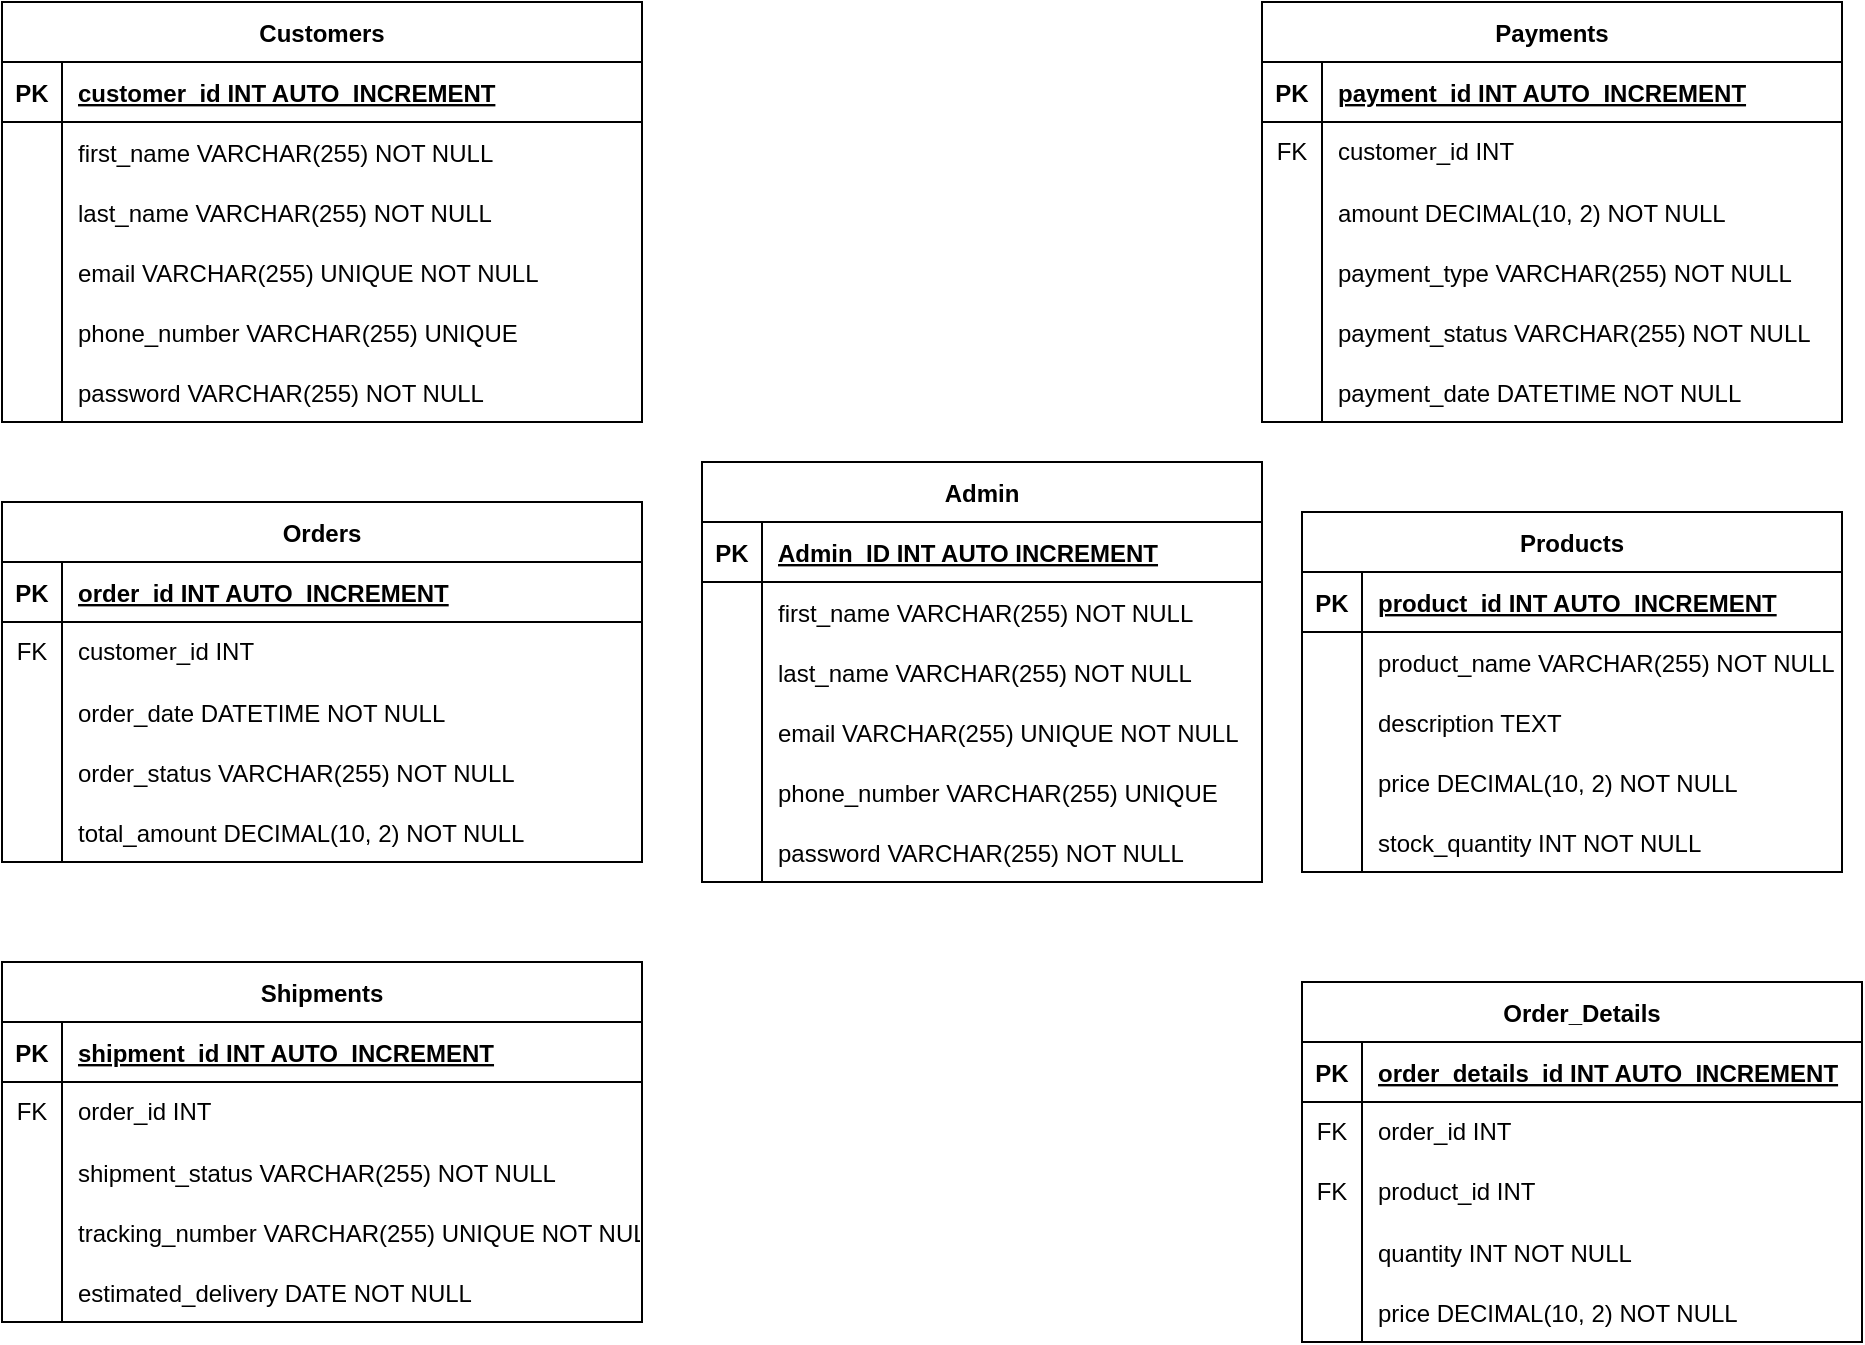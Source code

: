<mxfile version="23.1.4" type="device" pages="2">
  <diagram name="Physical Diagram" id="wvufBnJqYNjVagjo1h0C">
    <mxGraphModel dx="2621" dy="716" grid="1" gridSize="10" guides="1" tooltips="1" connect="1" arrows="1" fold="1" page="1" pageScale="1" pageWidth="1100" pageHeight="850" math="0" shadow="0">
      <root>
        <mxCell id="0" />
        <mxCell id="1" parent="0" />
        <mxCell id="I1UuXQN73P6yLj0IVGl5-1" value="Customers" style="shape=table;startSize=30;container=1;collapsible=1;childLayout=tableLayout;fixedRows=1;rowLines=0;fontStyle=1;align=center;resizeLast=1;" vertex="1" parent="1">
          <mxGeometry x="-1020" y="80" width="320" height="210" as="geometry" />
        </mxCell>
        <mxCell id="I1UuXQN73P6yLj0IVGl5-2" value="" style="shape=tableRow;horizontal=0;startSize=0;swimlaneHead=0;swimlaneBody=0;fillColor=none;collapsible=0;dropTarget=0;points=[[0,0.5],[1,0.5]];portConstraint=eastwest;strokeColor=inherit;top=0;left=0;right=0;bottom=1;" vertex="1" parent="I1UuXQN73P6yLj0IVGl5-1">
          <mxGeometry y="30" width="320" height="30" as="geometry" />
        </mxCell>
        <mxCell id="I1UuXQN73P6yLj0IVGl5-3" value="PK" style="shape=partialRectangle;overflow=hidden;connectable=0;fillColor=none;strokeColor=inherit;top=0;left=0;bottom=0;right=0;fontStyle=1;" vertex="1" parent="I1UuXQN73P6yLj0IVGl5-2">
          <mxGeometry width="30" height="30" as="geometry">
            <mxRectangle width="30" height="30" as="alternateBounds" />
          </mxGeometry>
        </mxCell>
        <mxCell id="I1UuXQN73P6yLj0IVGl5-4" value="customer_id INT AUTO_INCREMENT " style="shape=partialRectangle;overflow=hidden;connectable=0;fillColor=none;align=left;strokeColor=inherit;top=0;left=0;bottom=0;right=0;spacingLeft=6;fontStyle=5;" vertex="1" parent="I1UuXQN73P6yLj0IVGl5-2">
          <mxGeometry x="30" width="290" height="30" as="geometry">
            <mxRectangle width="290" height="30" as="alternateBounds" />
          </mxGeometry>
        </mxCell>
        <mxCell id="I1UuXQN73P6yLj0IVGl5-5" value="" style="shape=tableRow;horizontal=0;startSize=0;swimlaneHead=0;swimlaneBody=0;fillColor=none;collapsible=0;dropTarget=0;points=[[0,0.5],[1,0.5]];portConstraint=eastwest;strokeColor=inherit;top=0;left=0;right=0;bottom=0;" vertex="1" parent="I1UuXQN73P6yLj0IVGl5-1">
          <mxGeometry y="60" width="320" height="30" as="geometry" />
        </mxCell>
        <mxCell id="I1UuXQN73P6yLj0IVGl5-6" value="" style="shape=partialRectangle;overflow=hidden;connectable=0;fillColor=none;strokeColor=inherit;top=0;left=0;bottom=0;right=0;" vertex="1" parent="I1UuXQN73P6yLj0IVGl5-5">
          <mxGeometry width="30" height="30" as="geometry">
            <mxRectangle width="30" height="30" as="alternateBounds" />
          </mxGeometry>
        </mxCell>
        <mxCell id="I1UuXQN73P6yLj0IVGl5-7" value="first_name VARCHAR(255) NOT NULL" style="shape=partialRectangle;overflow=hidden;connectable=0;fillColor=none;align=left;strokeColor=inherit;top=0;left=0;bottom=0;right=0;spacingLeft=6;" vertex="1" parent="I1UuXQN73P6yLj0IVGl5-5">
          <mxGeometry x="30" width="290" height="30" as="geometry">
            <mxRectangle width="290" height="30" as="alternateBounds" />
          </mxGeometry>
        </mxCell>
        <mxCell id="I1UuXQN73P6yLj0IVGl5-8" value="" style="shape=tableRow;horizontal=0;startSize=0;swimlaneHead=0;swimlaneBody=0;fillColor=none;collapsible=0;dropTarget=0;points=[[0,0.5],[1,0.5]];portConstraint=eastwest;strokeColor=inherit;top=0;left=0;right=0;bottom=0;" vertex="1" parent="I1UuXQN73P6yLj0IVGl5-1">
          <mxGeometry y="90" width="320" height="30" as="geometry" />
        </mxCell>
        <mxCell id="I1UuXQN73P6yLj0IVGl5-9" value="" style="shape=partialRectangle;overflow=hidden;connectable=0;fillColor=none;strokeColor=inherit;top=0;left=0;bottom=0;right=0;" vertex="1" parent="I1UuXQN73P6yLj0IVGl5-8">
          <mxGeometry width="30" height="30" as="geometry">
            <mxRectangle width="30" height="30" as="alternateBounds" />
          </mxGeometry>
        </mxCell>
        <mxCell id="I1UuXQN73P6yLj0IVGl5-10" value="last_name VARCHAR(255) NOT NULL" style="shape=partialRectangle;overflow=hidden;connectable=0;fillColor=none;align=left;strokeColor=inherit;top=0;left=0;bottom=0;right=0;spacingLeft=6;" vertex="1" parent="I1UuXQN73P6yLj0IVGl5-8">
          <mxGeometry x="30" width="290" height="30" as="geometry">
            <mxRectangle width="290" height="30" as="alternateBounds" />
          </mxGeometry>
        </mxCell>
        <mxCell id="I1UuXQN73P6yLj0IVGl5-11" value="" style="shape=tableRow;horizontal=0;startSize=0;swimlaneHead=0;swimlaneBody=0;fillColor=none;collapsible=0;dropTarget=0;points=[[0,0.5],[1,0.5]];portConstraint=eastwest;strokeColor=inherit;top=0;left=0;right=0;bottom=0;" vertex="1" parent="I1UuXQN73P6yLj0IVGl5-1">
          <mxGeometry y="120" width="320" height="30" as="geometry" />
        </mxCell>
        <mxCell id="I1UuXQN73P6yLj0IVGl5-12" value="" style="shape=partialRectangle;overflow=hidden;connectable=0;fillColor=none;strokeColor=inherit;top=0;left=0;bottom=0;right=0;" vertex="1" parent="I1UuXQN73P6yLj0IVGl5-11">
          <mxGeometry width="30" height="30" as="geometry">
            <mxRectangle width="30" height="30" as="alternateBounds" />
          </mxGeometry>
        </mxCell>
        <mxCell id="I1UuXQN73P6yLj0IVGl5-13" value="email VARCHAR(255) UNIQUE NOT NULL" style="shape=partialRectangle;overflow=hidden;connectable=0;fillColor=none;align=left;strokeColor=inherit;top=0;left=0;bottom=0;right=0;spacingLeft=6;" vertex="1" parent="I1UuXQN73P6yLj0IVGl5-11">
          <mxGeometry x="30" width="290" height="30" as="geometry">
            <mxRectangle width="290" height="30" as="alternateBounds" />
          </mxGeometry>
        </mxCell>
        <mxCell id="I1UuXQN73P6yLj0IVGl5-14" value="" style="shape=tableRow;horizontal=0;startSize=0;swimlaneHead=0;swimlaneBody=0;fillColor=none;collapsible=0;dropTarget=0;points=[[0,0.5],[1,0.5]];portConstraint=eastwest;strokeColor=inherit;top=0;left=0;right=0;bottom=0;" vertex="1" parent="I1UuXQN73P6yLj0IVGl5-1">
          <mxGeometry y="150" width="320" height="30" as="geometry" />
        </mxCell>
        <mxCell id="I1UuXQN73P6yLj0IVGl5-15" value="" style="shape=partialRectangle;overflow=hidden;connectable=0;fillColor=none;strokeColor=inherit;top=0;left=0;bottom=0;right=0;" vertex="1" parent="I1UuXQN73P6yLj0IVGl5-14">
          <mxGeometry width="30" height="30" as="geometry">
            <mxRectangle width="30" height="30" as="alternateBounds" />
          </mxGeometry>
        </mxCell>
        <mxCell id="I1UuXQN73P6yLj0IVGl5-16" value="phone_number VARCHAR(255) UNIQUE" style="shape=partialRectangle;overflow=hidden;connectable=0;fillColor=none;align=left;strokeColor=inherit;top=0;left=0;bottom=0;right=0;spacingLeft=6;" vertex="1" parent="I1UuXQN73P6yLj0IVGl5-14">
          <mxGeometry x="30" width="290" height="30" as="geometry">
            <mxRectangle width="290" height="30" as="alternateBounds" />
          </mxGeometry>
        </mxCell>
        <mxCell id="I1UuXQN73P6yLj0IVGl5-17" value="" style="shape=tableRow;horizontal=0;startSize=0;swimlaneHead=0;swimlaneBody=0;fillColor=none;collapsible=0;dropTarget=0;points=[[0,0.5],[1,0.5]];portConstraint=eastwest;strokeColor=inherit;top=0;left=0;right=0;bottom=0;" vertex="1" parent="I1UuXQN73P6yLj0IVGl5-1">
          <mxGeometry y="180" width="320" height="30" as="geometry" />
        </mxCell>
        <mxCell id="I1UuXQN73P6yLj0IVGl5-18" value="" style="shape=partialRectangle;overflow=hidden;connectable=0;fillColor=none;strokeColor=inherit;top=0;left=0;bottom=0;right=0;" vertex="1" parent="I1UuXQN73P6yLj0IVGl5-17">
          <mxGeometry width="30" height="30" as="geometry">
            <mxRectangle width="30" height="30" as="alternateBounds" />
          </mxGeometry>
        </mxCell>
        <mxCell id="I1UuXQN73P6yLj0IVGl5-19" value="password VARCHAR(255) NOT NULL" style="shape=partialRectangle;overflow=hidden;connectable=0;fillColor=none;align=left;strokeColor=inherit;top=0;left=0;bottom=0;right=0;spacingLeft=6;" vertex="1" parent="I1UuXQN73P6yLj0IVGl5-17">
          <mxGeometry x="30" width="290" height="30" as="geometry">
            <mxRectangle width="290" height="30" as="alternateBounds" />
          </mxGeometry>
        </mxCell>
        <mxCell id="I1UuXQN73P6yLj0IVGl5-20" value="Products" style="shape=table;startSize=30;container=1;collapsible=1;childLayout=tableLayout;fixedRows=1;rowLines=0;fontStyle=1;align=center;resizeLast=1;" vertex="1" parent="1">
          <mxGeometry x="-370" y="335" width="270" height="180" as="geometry" />
        </mxCell>
        <mxCell id="I1UuXQN73P6yLj0IVGl5-21" value="" style="shape=tableRow;horizontal=0;startSize=0;swimlaneHead=0;swimlaneBody=0;fillColor=none;collapsible=0;dropTarget=0;points=[[0,0.5],[1,0.5]];portConstraint=eastwest;strokeColor=inherit;top=0;left=0;right=0;bottom=1;" vertex="1" parent="I1UuXQN73P6yLj0IVGl5-20">
          <mxGeometry y="30" width="270" height="30" as="geometry" />
        </mxCell>
        <mxCell id="I1UuXQN73P6yLj0IVGl5-22" value="PK" style="shape=partialRectangle;overflow=hidden;connectable=0;fillColor=none;strokeColor=inherit;top=0;left=0;bottom=0;right=0;fontStyle=1;" vertex="1" parent="I1UuXQN73P6yLj0IVGl5-21">
          <mxGeometry width="30" height="30" as="geometry">
            <mxRectangle width="30" height="30" as="alternateBounds" />
          </mxGeometry>
        </mxCell>
        <mxCell id="I1UuXQN73P6yLj0IVGl5-23" value="product_id INT AUTO_INCREMENT " style="shape=partialRectangle;overflow=hidden;connectable=0;fillColor=none;align=left;strokeColor=inherit;top=0;left=0;bottom=0;right=0;spacingLeft=6;fontStyle=5;" vertex="1" parent="I1UuXQN73P6yLj0IVGl5-21">
          <mxGeometry x="30" width="240" height="30" as="geometry">
            <mxRectangle width="240" height="30" as="alternateBounds" />
          </mxGeometry>
        </mxCell>
        <mxCell id="I1UuXQN73P6yLj0IVGl5-24" value="" style="shape=tableRow;horizontal=0;startSize=0;swimlaneHead=0;swimlaneBody=0;fillColor=none;collapsible=0;dropTarget=0;points=[[0,0.5],[1,0.5]];portConstraint=eastwest;strokeColor=inherit;top=0;left=0;right=0;bottom=0;" vertex="1" parent="I1UuXQN73P6yLj0IVGl5-20">
          <mxGeometry y="60" width="270" height="30" as="geometry" />
        </mxCell>
        <mxCell id="I1UuXQN73P6yLj0IVGl5-25" value="" style="shape=partialRectangle;overflow=hidden;connectable=0;fillColor=none;strokeColor=inherit;top=0;left=0;bottom=0;right=0;" vertex="1" parent="I1UuXQN73P6yLj0IVGl5-24">
          <mxGeometry width="30" height="30" as="geometry">
            <mxRectangle width="30" height="30" as="alternateBounds" />
          </mxGeometry>
        </mxCell>
        <mxCell id="I1UuXQN73P6yLj0IVGl5-26" value="product_name VARCHAR(255) NOT NULL" style="shape=partialRectangle;overflow=hidden;connectable=0;fillColor=none;align=left;strokeColor=inherit;top=0;left=0;bottom=0;right=0;spacingLeft=6;" vertex="1" parent="I1UuXQN73P6yLj0IVGl5-24">
          <mxGeometry x="30" width="240" height="30" as="geometry">
            <mxRectangle width="240" height="30" as="alternateBounds" />
          </mxGeometry>
        </mxCell>
        <mxCell id="I1UuXQN73P6yLj0IVGl5-27" value="" style="shape=tableRow;horizontal=0;startSize=0;swimlaneHead=0;swimlaneBody=0;fillColor=none;collapsible=0;dropTarget=0;points=[[0,0.5],[1,0.5]];portConstraint=eastwest;strokeColor=inherit;top=0;left=0;right=0;bottom=0;" vertex="1" parent="I1UuXQN73P6yLj0IVGl5-20">
          <mxGeometry y="90" width="270" height="30" as="geometry" />
        </mxCell>
        <mxCell id="I1UuXQN73P6yLj0IVGl5-28" value="" style="shape=partialRectangle;overflow=hidden;connectable=0;fillColor=none;strokeColor=inherit;top=0;left=0;bottom=0;right=0;" vertex="1" parent="I1UuXQN73P6yLj0IVGl5-27">
          <mxGeometry width="30" height="30" as="geometry">
            <mxRectangle width="30" height="30" as="alternateBounds" />
          </mxGeometry>
        </mxCell>
        <mxCell id="I1UuXQN73P6yLj0IVGl5-29" value="description TEXT" style="shape=partialRectangle;overflow=hidden;connectable=0;fillColor=none;align=left;strokeColor=inherit;top=0;left=0;bottom=0;right=0;spacingLeft=6;" vertex="1" parent="I1UuXQN73P6yLj0IVGl5-27">
          <mxGeometry x="30" width="240" height="30" as="geometry">
            <mxRectangle width="240" height="30" as="alternateBounds" />
          </mxGeometry>
        </mxCell>
        <mxCell id="I1UuXQN73P6yLj0IVGl5-30" value="" style="shape=tableRow;horizontal=0;startSize=0;swimlaneHead=0;swimlaneBody=0;fillColor=none;collapsible=0;dropTarget=0;points=[[0,0.5],[1,0.5]];portConstraint=eastwest;strokeColor=inherit;top=0;left=0;right=0;bottom=0;" vertex="1" parent="I1UuXQN73P6yLj0IVGl5-20">
          <mxGeometry y="120" width="270" height="30" as="geometry" />
        </mxCell>
        <mxCell id="I1UuXQN73P6yLj0IVGl5-31" value="" style="shape=partialRectangle;overflow=hidden;connectable=0;fillColor=none;strokeColor=inherit;top=0;left=0;bottom=0;right=0;" vertex="1" parent="I1UuXQN73P6yLj0IVGl5-30">
          <mxGeometry width="30" height="30" as="geometry">
            <mxRectangle width="30" height="30" as="alternateBounds" />
          </mxGeometry>
        </mxCell>
        <mxCell id="I1UuXQN73P6yLj0IVGl5-32" value="price DECIMAL(10, 2) NOT NULL" style="shape=partialRectangle;overflow=hidden;connectable=0;fillColor=none;align=left;strokeColor=inherit;top=0;left=0;bottom=0;right=0;spacingLeft=6;" vertex="1" parent="I1UuXQN73P6yLj0IVGl5-30">
          <mxGeometry x="30" width="240" height="30" as="geometry">
            <mxRectangle width="240" height="30" as="alternateBounds" />
          </mxGeometry>
        </mxCell>
        <mxCell id="I1UuXQN73P6yLj0IVGl5-33" value="" style="shape=tableRow;horizontal=0;startSize=0;swimlaneHead=0;swimlaneBody=0;fillColor=none;collapsible=0;dropTarget=0;points=[[0,0.5],[1,0.5]];portConstraint=eastwest;strokeColor=inherit;top=0;left=0;right=0;bottom=0;" vertex="1" parent="I1UuXQN73P6yLj0IVGl5-20">
          <mxGeometry y="150" width="270" height="30" as="geometry" />
        </mxCell>
        <mxCell id="I1UuXQN73P6yLj0IVGl5-34" value="" style="shape=partialRectangle;overflow=hidden;connectable=0;fillColor=none;strokeColor=inherit;top=0;left=0;bottom=0;right=0;" vertex="1" parent="I1UuXQN73P6yLj0IVGl5-33">
          <mxGeometry width="30" height="30" as="geometry">
            <mxRectangle width="30" height="30" as="alternateBounds" />
          </mxGeometry>
        </mxCell>
        <mxCell id="I1UuXQN73P6yLj0IVGl5-35" value="stock_quantity INT NOT NULL" style="shape=partialRectangle;overflow=hidden;connectable=0;fillColor=none;align=left;strokeColor=inherit;top=0;left=0;bottom=0;right=0;spacingLeft=6;" vertex="1" parent="I1UuXQN73P6yLj0IVGl5-33">
          <mxGeometry x="30" width="240" height="30" as="geometry">
            <mxRectangle width="240" height="30" as="alternateBounds" />
          </mxGeometry>
        </mxCell>
        <mxCell id="I1UuXQN73P6yLj0IVGl5-36" value="Orders" style="shape=table;startSize=30;container=1;collapsible=1;childLayout=tableLayout;fixedRows=1;rowLines=0;fontStyle=1;align=center;resizeLast=1;" vertex="1" parent="1">
          <mxGeometry x="-1020" y="330" width="320" height="180" as="geometry" />
        </mxCell>
        <mxCell id="I1UuXQN73P6yLj0IVGl5-40" value="" style="shape=tableRow;horizontal=0;startSize=0;swimlaneHead=0;swimlaneBody=0;fillColor=none;collapsible=0;dropTarget=0;points=[[0,0.5],[1,0.5]];portConstraint=eastwest;strokeColor=inherit;top=0;left=0;right=0;bottom=1;" vertex="1" parent="I1UuXQN73P6yLj0IVGl5-36">
          <mxGeometry y="30" width="320" height="30" as="geometry" />
        </mxCell>
        <mxCell id="I1UuXQN73P6yLj0IVGl5-41" value="PK" style="shape=partialRectangle;overflow=hidden;connectable=0;fillColor=none;strokeColor=inherit;top=0;left=0;bottom=0;right=0;fontStyle=1;" vertex="1" parent="I1UuXQN73P6yLj0IVGl5-40">
          <mxGeometry width="30" height="30" as="geometry">
            <mxRectangle width="30" height="30" as="alternateBounds" />
          </mxGeometry>
        </mxCell>
        <mxCell id="I1UuXQN73P6yLj0IVGl5-42" value="order_id INT AUTO_INCREMENT " style="shape=partialRectangle;overflow=hidden;connectable=0;fillColor=none;align=left;strokeColor=inherit;top=0;left=0;bottom=0;right=0;spacingLeft=6;fontStyle=5;" vertex="1" parent="I1UuXQN73P6yLj0IVGl5-40">
          <mxGeometry x="30" width="290" height="30" as="geometry">
            <mxRectangle width="290" height="30" as="alternateBounds" />
          </mxGeometry>
        </mxCell>
        <mxCell id="I1UuXQN73P6yLj0IVGl5-144" value="" style="shape=tableRow;horizontal=0;startSize=0;swimlaneHead=0;swimlaneBody=0;fillColor=none;collapsible=0;dropTarget=0;points=[[0,0.5],[1,0.5]];portConstraint=eastwest;top=0;left=0;right=0;bottom=0;" vertex="1" parent="I1UuXQN73P6yLj0IVGl5-36">
          <mxGeometry y="60" width="320" height="30" as="geometry" />
        </mxCell>
        <mxCell id="I1UuXQN73P6yLj0IVGl5-145" value="FK" style="shape=partialRectangle;connectable=0;fillColor=none;top=0;left=0;bottom=0;right=0;fontStyle=0;overflow=hidden;whiteSpace=wrap;html=1;" vertex="1" parent="I1UuXQN73P6yLj0IVGl5-144">
          <mxGeometry width="30" height="30" as="geometry">
            <mxRectangle width="30" height="30" as="alternateBounds" />
          </mxGeometry>
        </mxCell>
        <mxCell id="I1UuXQN73P6yLj0IVGl5-146" value="customer_id INT" style="shape=partialRectangle;connectable=0;fillColor=none;top=0;left=0;bottom=0;right=0;align=left;spacingLeft=6;fontStyle=0;overflow=hidden;whiteSpace=wrap;html=1;" vertex="1" parent="I1UuXQN73P6yLj0IVGl5-144">
          <mxGeometry x="30" width="290" height="30" as="geometry">
            <mxRectangle width="290" height="30" as="alternateBounds" />
          </mxGeometry>
        </mxCell>
        <mxCell id="I1UuXQN73P6yLj0IVGl5-43" value="" style="shape=tableRow;horizontal=0;startSize=0;swimlaneHead=0;swimlaneBody=0;fillColor=none;collapsible=0;dropTarget=0;points=[[0,0.5],[1,0.5]];portConstraint=eastwest;strokeColor=inherit;top=0;left=0;right=0;bottom=0;" vertex="1" parent="I1UuXQN73P6yLj0IVGl5-36">
          <mxGeometry y="90" width="320" height="30" as="geometry" />
        </mxCell>
        <mxCell id="I1UuXQN73P6yLj0IVGl5-44" value="" style="shape=partialRectangle;overflow=hidden;connectable=0;fillColor=none;strokeColor=inherit;top=0;left=0;bottom=0;right=0;" vertex="1" parent="I1UuXQN73P6yLj0IVGl5-43">
          <mxGeometry width="30" height="30" as="geometry">
            <mxRectangle width="30" height="30" as="alternateBounds" />
          </mxGeometry>
        </mxCell>
        <mxCell id="I1UuXQN73P6yLj0IVGl5-45" value="order_date DATETIME NOT NULL" style="shape=partialRectangle;overflow=hidden;connectable=0;fillColor=none;align=left;strokeColor=inherit;top=0;left=0;bottom=0;right=0;spacingLeft=6;" vertex="1" parent="I1UuXQN73P6yLj0IVGl5-43">
          <mxGeometry x="30" width="290" height="30" as="geometry">
            <mxRectangle width="290" height="30" as="alternateBounds" />
          </mxGeometry>
        </mxCell>
        <mxCell id="I1UuXQN73P6yLj0IVGl5-46" value="" style="shape=tableRow;horizontal=0;startSize=0;swimlaneHead=0;swimlaneBody=0;fillColor=none;collapsible=0;dropTarget=0;points=[[0,0.5],[1,0.5]];portConstraint=eastwest;strokeColor=inherit;top=0;left=0;right=0;bottom=0;" vertex="1" parent="I1UuXQN73P6yLj0IVGl5-36">
          <mxGeometry y="120" width="320" height="30" as="geometry" />
        </mxCell>
        <mxCell id="I1UuXQN73P6yLj0IVGl5-47" value="" style="shape=partialRectangle;overflow=hidden;connectable=0;fillColor=none;strokeColor=inherit;top=0;left=0;bottom=0;right=0;" vertex="1" parent="I1UuXQN73P6yLj0IVGl5-46">
          <mxGeometry width="30" height="30" as="geometry">
            <mxRectangle width="30" height="30" as="alternateBounds" />
          </mxGeometry>
        </mxCell>
        <mxCell id="I1UuXQN73P6yLj0IVGl5-48" value="order_status VARCHAR(255) NOT NULL" style="shape=partialRectangle;overflow=hidden;connectable=0;fillColor=none;align=left;strokeColor=inherit;top=0;left=0;bottom=0;right=0;spacingLeft=6;" vertex="1" parent="I1UuXQN73P6yLj0IVGl5-46">
          <mxGeometry x="30" width="290" height="30" as="geometry">
            <mxRectangle width="290" height="30" as="alternateBounds" />
          </mxGeometry>
        </mxCell>
        <mxCell id="I1UuXQN73P6yLj0IVGl5-49" value="" style="shape=tableRow;horizontal=0;startSize=0;swimlaneHead=0;swimlaneBody=0;fillColor=none;collapsible=0;dropTarget=0;points=[[0,0.5],[1,0.5]];portConstraint=eastwest;strokeColor=inherit;top=0;left=0;right=0;bottom=0;" vertex="1" parent="I1UuXQN73P6yLj0IVGl5-36">
          <mxGeometry y="150" width="320" height="30" as="geometry" />
        </mxCell>
        <mxCell id="I1UuXQN73P6yLj0IVGl5-50" value="" style="shape=partialRectangle;overflow=hidden;connectable=0;fillColor=none;strokeColor=inherit;top=0;left=0;bottom=0;right=0;" vertex="1" parent="I1UuXQN73P6yLj0IVGl5-49">
          <mxGeometry width="30" height="30" as="geometry">
            <mxRectangle width="30" height="30" as="alternateBounds" />
          </mxGeometry>
        </mxCell>
        <mxCell id="I1UuXQN73P6yLj0IVGl5-51" value="total_amount DECIMAL(10, 2) NOT NULL" style="shape=partialRectangle;overflow=hidden;connectable=0;fillColor=none;align=left;strokeColor=inherit;top=0;left=0;bottom=0;right=0;spacingLeft=6;" vertex="1" parent="I1UuXQN73P6yLj0IVGl5-49">
          <mxGeometry x="30" width="290" height="30" as="geometry">
            <mxRectangle width="290" height="30" as="alternateBounds" />
          </mxGeometry>
        </mxCell>
        <mxCell id="I1UuXQN73P6yLj0IVGl5-55" value="Payments" style="shape=table;startSize=30;container=1;collapsible=1;childLayout=tableLayout;fixedRows=1;rowLines=0;fontStyle=1;align=center;resizeLast=1;" vertex="1" parent="1">
          <mxGeometry x="-390" y="80" width="290" height="210" as="geometry" />
        </mxCell>
        <mxCell id="I1UuXQN73P6yLj0IVGl5-59" value="" style="shape=tableRow;horizontal=0;startSize=0;swimlaneHead=0;swimlaneBody=0;fillColor=none;collapsible=0;dropTarget=0;points=[[0,0.5],[1,0.5]];portConstraint=eastwest;strokeColor=inherit;top=0;left=0;right=0;bottom=1;" vertex="1" parent="I1UuXQN73P6yLj0IVGl5-55">
          <mxGeometry y="30" width="290" height="30" as="geometry" />
        </mxCell>
        <mxCell id="I1UuXQN73P6yLj0IVGl5-60" value="PK" style="shape=partialRectangle;overflow=hidden;connectable=0;fillColor=none;strokeColor=inherit;top=0;left=0;bottom=0;right=0;fontStyle=1;" vertex="1" parent="I1UuXQN73P6yLj0IVGl5-59">
          <mxGeometry width="30" height="30" as="geometry">
            <mxRectangle width="30" height="30" as="alternateBounds" />
          </mxGeometry>
        </mxCell>
        <mxCell id="I1UuXQN73P6yLj0IVGl5-61" value="payment_id INT AUTO_INCREMENT " style="shape=partialRectangle;overflow=hidden;connectable=0;fillColor=none;align=left;strokeColor=inherit;top=0;left=0;bottom=0;right=0;spacingLeft=6;fontStyle=5;" vertex="1" parent="I1UuXQN73P6yLj0IVGl5-59">
          <mxGeometry x="30" width="260" height="30" as="geometry">
            <mxRectangle width="260" height="30" as="alternateBounds" />
          </mxGeometry>
        </mxCell>
        <mxCell id="I1UuXQN73P6yLj0IVGl5-138" value="" style="shape=tableRow;horizontal=0;startSize=0;swimlaneHead=0;swimlaneBody=0;fillColor=none;collapsible=0;dropTarget=0;points=[[0,0.5],[1,0.5]];portConstraint=eastwest;top=0;left=0;right=0;bottom=0;" vertex="1" parent="I1UuXQN73P6yLj0IVGl5-55">
          <mxGeometry y="60" width="290" height="30" as="geometry" />
        </mxCell>
        <mxCell id="I1UuXQN73P6yLj0IVGl5-139" value="FK" style="shape=partialRectangle;connectable=0;fillColor=none;top=0;left=0;bottom=0;right=0;fontStyle=0;overflow=hidden;whiteSpace=wrap;html=1;" vertex="1" parent="I1UuXQN73P6yLj0IVGl5-138">
          <mxGeometry width="30" height="30" as="geometry">
            <mxRectangle width="30" height="30" as="alternateBounds" />
          </mxGeometry>
        </mxCell>
        <mxCell id="I1UuXQN73P6yLj0IVGl5-140" value="customer_id INT" style="shape=partialRectangle;connectable=0;fillColor=none;top=0;left=0;bottom=0;right=0;align=left;spacingLeft=6;fontStyle=0;overflow=hidden;whiteSpace=wrap;html=1;" vertex="1" parent="I1UuXQN73P6yLj0IVGl5-138">
          <mxGeometry x="30" width="260" height="30" as="geometry">
            <mxRectangle width="260" height="30" as="alternateBounds" />
          </mxGeometry>
        </mxCell>
        <mxCell id="I1UuXQN73P6yLj0IVGl5-62" value="" style="shape=tableRow;horizontal=0;startSize=0;swimlaneHead=0;swimlaneBody=0;fillColor=none;collapsible=0;dropTarget=0;points=[[0,0.5],[1,0.5]];portConstraint=eastwest;strokeColor=inherit;top=0;left=0;right=0;bottom=0;" vertex="1" parent="I1UuXQN73P6yLj0IVGl5-55">
          <mxGeometry y="90" width="290" height="30" as="geometry" />
        </mxCell>
        <mxCell id="I1UuXQN73P6yLj0IVGl5-63" value="" style="shape=partialRectangle;overflow=hidden;connectable=0;fillColor=none;strokeColor=inherit;top=0;left=0;bottom=0;right=0;" vertex="1" parent="I1UuXQN73P6yLj0IVGl5-62">
          <mxGeometry width="30" height="30" as="geometry">
            <mxRectangle width="30" height="30" as="alternateBounds" />
          </mxGeometry>
        </mxCell>
        <mxCell id="I1UuXQN73P6yLj0IVGl5-64" value="amount DECIMAL(10, 2) NOT NULL" style="shape=partialRectangle;overflow=hidden;connectable=0;fillColor=none;align=left;strokeColor=inherit;top=0;left=0;bottom=0;right=0;spacingLeft=6;" vertex="1" parent="I1UuXQN73P6yLj0IVGl5-62">
          <mxGeometry x="30" width="260" height="30" as="geometry">
            <mxRectangle width="260" height="30" as="alternateBounds" />
          </mxGeometry>
        </mxCell>
        <mxCell id="I1UuXQN73P6yLj0IVGl5-65" value="" style="shape=tableRow;horizontal=0;startSize=0;swimlaneHead=0;swimlaneBody=0;fillColor=none;collapsible=0;dropTarget=0;points=[[0,0.5],[1,0.5]];portConstraint=eastwest;strokeColor=inherit;top=0;left=0;right=0;bottom=0;" vertex="1" parent="I1UuXQN73P6yLj0IVGl5-55">
          <mxGeometry y="120" width="290" height="30" as="geometry" />
        </mxCell>
        <mxCell id="I1UuXQN73P6yLj0IVGl5-66" value="" style="shape=partialRectangle;overflow=hidden;connectable=0;fillColor=none;strokeColor=inherit;top=0;left=0;bottom=0;right=0;" vertex="1" parent="I1UuXQN73P6yLj0IVGl5-65">
          <mxGeometry width="30" height="30" as="geometry">
            <mxRectangle width="30" height="30" as="alternateBounds" />
          </mxGeometry>
        </mxCell>
        <mxCell id="I1UuXQN73P6yLj0IVGl5-67" value="payment_type VARCHAR(255) NOT NULL" style="shape=partialRectangle;overflow=hidden;connectable=0;fillColor=none;align=left;strokeColor=inherit;top=0;left=0;bottom=0;right=0;spacingLeft=6;" vertex="1" parent="I1UuXQN73P6yLj0IVGl5-65">
          <mxGeometry x="30" width="260" height="30" as="geometry">
            <mxRectangle width="260" height="30" as="alternateBounds" />
          </mxGeometry>
        </mxCell>
        <mxCell id="I1UuXQN73P6yLj0IVGl5-68" value="" style="shape=tableRow;horizontal=0;startSize=0;swimlaneHead=0;swimlaneBody=0;fillColor=none;collapsible=0;dropTarget=0;points=[[0,0.5],[1,0.5]];portConstraint=eastwest;strokeColor=inherit;top=0;left=0;right=0;bottom=0;" vertex="1" parent="I1UuXQN73P6yLj0IVGl5-55">
          <mxGeometry y="150" width="290" height="30" as="geometry" />
        </mxCell>
        <mxCell id="I1UuXQN73P6yLj0IVGl5-69" value="" style="shape=partialRectangle;overflow=hidden;connectable=0;fillColor=none;strokeColor=inherit;top=0;left=0;bottom=0;right=0;" vertex="1" parent="I1UuXQN73P6yLj0IVGl5-68">
          <mxGeometry width="30" height="30" as="geometry">
            <mxRectangle width="30" height="30" as="alternateBounds" />
          </mxGeometry>
        </mxCell>
        <mxCell id="I1UuXQN73P6yLj0IVGl5-70" value="payment_status VARCHAR(255) NOT NULL" style="shape=partialRectangle;overflow=hidden;connectable=0;fillColor=none;align=left;strokeColor=inherit;top=0;left=0;bottom=0;right=0;spacingLeft=6;" vertex="1" parent="I1UuXQN73P6yLj0IVGl5-68">
          <mxGeometry x="30" width="260" height="30" as="geometry">
            <mxRectangle width="260" height="30" as="alternateBounds" />
          </mxGeometry>
        </mxCell>
        <mxCell id="I1UuXQN73P6yLj0IVGl5-71" value="" style="shape=tableRow;horizontal=0;startSize=0;swimlaneHead=0;swimlaneBody=0;fillColor=none;collapsible=0;dropTarget=0;points=[[0,0.5],[1,0.5]];portConstraint=eastwest;strokeColor=inherit;top=0;left=0;right=0;bottom=0;" vertex="1" parent="I1UuXQN73P6yLj0IVGl5-55">
          <mxGeometry y="180" width="290" height="30" as="geometry" />
        </mxCell>
        <mxCell id="I1UuXQN73P6yLj0IVGl5-72" value="" style="shape=partialRectangle;overflow=hidden;connectable=0;fillColor=none;strokeColor=inherit;top=0;left=0;bottom=0;right=0;" vertex="1" parent="I1UuXQN73P6yLj0IVGl5-71">
          <mxGeometry width="30" height="30" as="geometry">
            <mxRectangle width="30" height="30" as="alternateBounds" />
          </mxGeometry>
        </mxCell>
        <mxCell id="I1UuXQN73P6yLj0IVGl5-73" value="payment_date DATETIME NOT NULL" style="shape=partialRectangle;overflow=hidden;connectable=0;fillColor=none;align=left;strokeColor=inherit;top=0;left=0;bottom=0;right=0;spacingLeft=6;" vertex="1" parent="I1UuXQN73P6yLj0IVGl5-71">
          <mxGeometry x="30" width="260" height="30" as="geometry">
            <mxRectangle width="260" height="30" as="alternateBounds" />
          </mxGeometry>
        </mxCell>
        <mxCell id="I1UuXQN73P6yLj0IVGl5-77" value="Order_Details" style="shape=table;startSize=30;container=1;collapsible=1;childLayout=tableLayout;fixedRows=1;rowLines=0;fontStyle=1;align=center;resizeLast=1;" vertex="1" parent="1">
          <mxGeometry x="-370" y="570" width="280" height="180" as="geometry" />
        </mxCell>
        <mxCell id="I1UuXQN73P6yLj0IVGl5-78" value="" style="shape=tableRow;horizontal=0;startSize=0;swimlaneHead=0;swimlaneBody=0;fillColor=none;collapsible=0;dropTarget=0;points=[[0,0.5],[1,0.5]];portConstraint=eastwest;strokeColor=inherit;top=0;left=0;right=0;bottom=1;" vertex="1" parent="I1UuXQN73P6yLj0IVGl5-77">
          <mxGeometry y="30" width="280" height="30" as="geometry" />
        </mxCell>
        <mxCell id="I1UuXQN73P6yLj0IVGl5-79" value="PK" style="shape=partialRectangle;overflow=hidden;connectable=0;fillColor=none;strokeColor=inherit;top=0;left=0;bottom=0;right=0;fontStyle=1;" vertex="1" parent="I1UuXQN73P6yLj0IVGl5-78">
          <mxGeometry width="30" height="30" as="geometry">
            <mxRectangle width="30" height="30" as="alternateBounds" />
          </mxGeometry>
        </mxCell>
        <mxCell id="I1UuXQN73P6yLj0IVGl5-80" value="order_details_id INT AUTO_INCREMENT" style="shape=partialRectangle;overflow=hidden;connectable=0;fillColor=none;align=left;strokeColor=inherit;top=0;left=0;bottom=0;right=0;spacingLeft=6;fontStyle=5;" vertex="1" parent="I1UuXQN73P6yLj0IVGl5-78">
          <mxGeometry x="30" width="250" height="30" as="geometry">
            <mxRectangle width="250" height="30" as="alternateBounds" />
          </mxGeometry>
        </mxCell>
        <mxCell id="I1UuXQN73P6yLj0IVGl5-135" value="" style="shape=tableRow;horizontal=0;startSize=0;swimlaneHead=0;swimlaneBody=0;fillColor=none;collapsible=0;dropTarget=0;points=[[0,0.5],[1,0.5]];portConstraint=eastwest;top=0;left=0;right=0;bottom=0;" vertex="1" parent="I1UuXQN73P6yLj0IVGl5-77">
          <mxGeometry y="60" width="280" height="30" as="geometry" />
        </mxCell>
        <mxCell id="I1UuXQN73P6yLj0IVGl5-136" value="FK" style="shape=partialRectangle;connectable=0;fillColor=none;top=0;left=0;bottom=0;right=0;fontStyle=0;overflow=hidden;whiteSpace=wrap;html=1;" vertex="1" parent="I1UuXQN73P6yLj0IVGl5-135">
          <mxGeometry width="30" height="30" as="geometry">
            <mxRectangle width="30" height="30" as="alternateBounds" />
          </mxGeometry>
        </mxCell>
        <mxCell id="I1UuXQN73P6yLj0IVGl5-137" value="order_id INT" style="shape=partialRectangle;connectable=0;fillColor=none;top=0;left=0;bottom=0;right=0;align=left;spacingLeft=6;fontStyle=0;overflow=hidden;whiteSpace=wrap;html=1;" vertex="1" parent="I1UuXQN73P6yLj0IVGl5-135">
          <mxGeometry x="30" width="250" height="30" as="geometry">
            <mxRectangle width="250" height="30" as="alternateBounds" />
          </mxGeometry>
        </mxCell>
        <mxCell id="I1UuXQN73P6yLj0IVGl5-132" value="" style="shape=tableRow;horizontal=0;startSize=0;swimlaneHead=0;swimlaneBody=0;fillColor=none;collapsible=0;dropTarget=0;points=[[0,0.5],[1,0.5]];portConstraint=eastwest;top=0;left=0;right=0;bottom=0;" vertex="1" parent="I1UuXQN73P6yLj0IVGl5-77">
          <mxGeometry y="90" width="280" height="30" as="geometry" />
        </mxCell>
        <mxCell id="I1UuXQN73P6yLj0IVGl5-133" value="FK" style="shape=partialRectangle;connectable=0;fillColor=none;top=0;left=0;bottom=0;right=0;fontStyle=0;overflow=hidden;whiteSpace=wrap;html=1;" vertex="1" parent="I1UuXQN73P6yLj0IVGl5-132">
          <mxGeometry width="30" height="30" as="geometry">
            <mxRectangle width="30" height="30" as="alternateBounds" />
          </mxGeometry>
        </mxCell>
        <mxCell id="I1UuXQN73P6yLj0IVGl5-134" value="product_id INT" style="shape=partialRectangle;connectable=0;fillColor=none;top=0;left=0;bottom=0;right=0;align=left;spacingLeft=6;fontStyle=0;overflow=hidden;whiteSpace=wrap;html=1;" vertex="1" parent="I1UuXQN73P6yLj0IVGl5-132">
          <mxGeometry x="30" width="250" height="30" as="geometry">
            <mxRectangle width="250" height="30" as="alternateBounds" />
          </mxGeometry>
        </mxCell>
        <mxCell id="I1UuXQN73P6yLj0IVGl5-87" value="" style="shape=tableRow;horizontal=0;startSize=0;swimlaneHead=0;swimlaneBody=0;fillColor=none;collapsible=0;dropTarget=0;points=[[0,0.5],[1,0.5]];portConstraint=eastwest;strokeColor=inherit;top=0;left=0;right=0;bottom=0;" vertex="1" parent="I1UuXQN73P6yLj0IVGl5-77">
          <mxGeometry y="120" width="280" height="30" as="geometry" />
        </mxCell>
        <mxCell id="I1UuXQN73P6yLj0IVGl5-88" value="" style="shape=partialRectangle;overflow=hidden;connectable=0;fillColor=none;strokeColor=inherit;top=0;left=0;bottom=0;right=0;" vertex="1" parent="I1UuXQN73P6yLj0IVGl5-87">
          <mxGeometry width="30" height="30" as="geometry">
            <mxRectangle width="30" height="30" as="alternateBounds" />
          </mxGeometry>
        </mxCell>
        <mxCell id="I1UuXQN73P6yLj0IVGl5-89" value="quantity INT NOT NULL" style="shape=partialRectangle;overflow=hidden;connectable=0;fillColor=none;align=left;strokeColor=inherit;top=0;left=0;bottom=0;right=0;spacingLeft=6;" vertex="1" parent="I1UuXQN73P6yLj0IVGl5-87">
          <mxGeometry x="30" width="250" height="30" as="geometry">
            <mxRectangle width="250" height="30" as="alternateBounds" />
          </mxGeometry>
        </mxCell>
        <mxCell id="I1UuXQN73P6yLj0IVGl5-90" value="" style="shape=tableRow;horizontal=0;startSize=0;swimlaneHead=0;swimlaneBody=0;fillColor=none;collapsible=0;dropTarget=0;points=[[0,0.5],[1,0.5]];portConstraint=eastwest;strokeColor=inherit;top=0;left=0;right=0;bottom=0;" vertex="1" parent="I1UuXQN73P6yLj0IVGl5-77">
          <mxGeometry y="150" width="280" height="30" as="geometry" />
        </mxCell>
        <mxCell id="I1UuXQN73P6yLj0IVGl5-91" value="" style="shape=partialRectangle;overflow=hidden;connectable=0;fillColor=none;strokeColor=inherit;top=0;left=0;bottom=0;right=0;" vertex="1" parent="I1UuXQN73P6yLj0IVGl5-90">
          <mxGeometry width="30" height="30" as="geometry">
            <mxRectangle width="30" height="30" as="alternateBounds" />
          </mxGeometry>
        </mxCell>
        <mxCell id="I1UuXQN73P6yLj0IVGl5-92" value="price DECIMAL(10, 2) NOT NULL" style="shape=partialRectangle;overflow=hidden;connectable=0;fillColor=none;align=left;strokeColor=inherit;top=0;left=0;bottom=0;right=0;spacingLeft=6;" vertex="1" parent="I1UuXQN73P6yLj0IVGl5-90">
          <mxGeometry x="30" width="250" height="30" as="geometry">
            <mxRectangle width="250" height="30" as="alternateBounds" />
          </mxGeometry>
        </mxCell>
        <mxCell id="I1UuXQN73P6yLj0IVGl5-99" value="Shipments" style="shape=table;startSize=30;container=1;collapsible=1;childLayout=tableLayout;fixedRows=1;rowLines=0;fontStyle=1;align=center;resizeLast=1;" vertex="1" parent="1">
          <mxGeometry x="-1020" y="560" width="320" height="180" as="geometry" />
        </mxCell>
        <mxCell id="I1UuXQN73P6yLj0IVGl5-103" value="" style="shape=tableRow;horizontal=0;startSize=0;swimlaneHead=0;swimlaneBody=0;fillColor=none;collapsible=0;dropTarget=0;points=[[0,0.5],[1,0.5]];portConstraint=eastwest;strokeColor=inherit;top=0;left=0;right=0;bottom=1;" vertex="1" parent="I1UuXQN73P6yLj0IVGl5-99">
          <mxGeometry y="30" width="320" height="30" as="geometry" />
        </mxCell>
        <mxCell id="I1UuXQN73P6yLj0IVGl5-104" value="PK" style="shape=partialRectangle;overflow=hidden;connectable=0;fillColor=none;strokeColor=inherit;top=0;left=0;bottom=0;right=0;fontStyle=1;" vertex="1" parent="I1UuXQN73P6yLj0IVGl5-103">
          <mxGeometry width="30" height="30" as="geometry">
            <mxRectangle width="30" height="30" as="alternateBounds" />
          </mxGeometry>
        </mxCell>
        <mxCell id="I1UuXQN73P6yLj0IVGl5-105" value="shipment_id INT AUTO_INCREMENT " style="shape=partialRectangle;overflow=hidden;connectable=0;fillColor=none;align=left;strokeColor=inherit;top=0;left=0;bottom=0;right=0;spacingLeft=6;fontStyle=5;" vertex="1" parent="I1UuXQN73P6yLj0IVGl5-103">
          <mxGeometry x="30" width="290" height="30" as="geometry">
            <mxRectangle width="290" height="30" as="alternateBounds" />
          </mxGeometry>
        </mxCell>
        <mxCell id="I1UuXQN73P6yLj0IVGl5-147" value="" style="shape=tableRow;horizontal=0;startSize=0;swimlaneHead=0;swimlaneBody=0;fillColor=none;collapsible=0;dropTarget=0;points=[[0,0.5],[1,0.5]];portConstraint=eastwest;top=0;left=0;right=0;bottom=0;" vertex="1" parent="I1UuXQN73P6yLj0IVGl5-99">
          <mxGeometry y="60" width="320" height="30" as="geometry" />
        </mxCell>
        <mxCell id="I1UuXQN73P6yLj0IVGl5-148" value="FK" style="shape=partialRectangle;connectable=0;fillColor=none;top=0;left=0;bottom=0;right=0;fontStyle=0;overflow=hidden;whiteSpace=wrap;html=1;" vertex="1" parent="I1UuXQN73P6yLj0IVGl5-147">
          <mxGeometry width="30" height="30" as="geometry">
            <mxRectangle width="30" height="30" as="alternateBounds" />
          </mxGeometry>
        </mxCell>
        <mxCell id="I1UuXQN73P6yLj0IVGl5-149" value="order_id INT" style="shape=partialRectangle;connectable=0;fillColor=none;top=0;left=0;bottom=0;right=0;align=left;spacingLeft=6;fontStyle=0;overflow=hidden;whiteSpace=wrap;html=1;" vertex="1" parent="I1UuXQN73P6yLj0IVGl5-147">
          <mxGeometry x="30" width="290" height="30" as="geometry">
            <mxRectangle width="290" height="30" as="alternateBounds" />
          </mxGeometry>
        </mxCell>
        <mxCell id="I1UuXQN73P6yLj0IVGl5-106" value="" style="shape=tableRow;horizontal=0;startSize=0;swimlaneHead=0;swimlaneBody=0;fillColor=none;collapsible=0;dropTarget=0;points=[[0,0.5],[1,0.5]];portConstraint=eastwest;strokeColor=inherit;top=0;left=0;right=0;bottom=0;" vertex="1" parent="I1UuXQN73P6yLj0IVGl5-99">
          <mxGeometry y="90" width="320" height="30" as="geometry" />
        </mxCell>
        <mxCell id="I1UuXQN73P6yLj0IVGl5-107" value="" style="shape=partialRectangle;overflow=hidden;connectable=0;fillColor=none;strokeColor=inherit;top=0;left=0;bottom=0;right=0;" vertex="1" parent="I1UuXQN73P6yLj0IVGl5-106">
          <mxGeometry width="30" height="30" as="geometry">
            <mxRectangle width="30" height="30" as="alternateBounds" />
          </mxGeometry>
        </mxCell>
        <mxCell id="I1UuXQN73P6yLj0IVGl5-108" value="shipment_status VARCHAR(255) NOT NULL" style="shape=partialRectangle;overflow=hidden;connectable=0;fillColor=none;align=left;strokeColor=inherit;top=0;left=0;bottom=0;right=0;spacingLeft=6;" vertex="1" parent="I1UuXQN73P6yLj0IVGl5-106">
          <mxGeometry x="30" width="290" height="30" as="geometry">
            <mxRectangle width="290" height="30" as="alternateBounds" />
          </mxGeometry>
        </mxCell>
        <mxCell id="I1UuXQN73P6yLj0IVGl5-109" value="" style="shape=tableRow;horizontal=0;startSize=0;swimlaneHead=0;swimlaneBody=0;fillColor=none;collapsible=0;dropTarget=0;points=[[0,0.5],[1,0.5]];portConstraint=eastwest;strokeColor=inherit;top=0;left=0;right=0;bottom=0;" vertex="1" parent="I1UuXQN73P6yLj0IVGl5-99">
          <mxGeometry y="120" width="320" height="30" as="geometry" />
        </mxCell>
        <mxCell id="I1UuXQN73P6yLj0IVGl5-110" value="" style="shape=partialRectangle;overflow=hidden;connectable=0;fillColor=none;strokeColor=inherit;top=0;left=0;bottom=0;right=0;" vertex="1" parent="I1UuXQN73P6yLj0IVGl5-109">
          <mxGeometry width="30" height="30" as="geometry">
            <mxRectangle width="30" height="30" as="alternateBounds" />
          </mxGeometry>
        </mxCell>
        <mxCell id="I1UuXQN73P6yLj0IVGl5-111" value="tracking_number VARCHAR(255) UNIQUE NOT NULL" style="shape=partialRectangle;overflow=hidden;connectable=0;fillColor=none;align=left;strokeColor=inherit;top=0;left=0;bottom=0;right=0;spacingLeft=6;" vertex="1" parent="I1UuXQN73P6yLj0IVGl5-109">
          <mxGeometry x="30" width="290" height="30" as="geometry">
            <mxRectangle width="290" height="30" as="alternateBounds" />
          </mxGeometry>
        </mxCell>
        <mxCell id="I1UuXQN73P6yLj0IVGl5-112" value="" style="shape=tableRow;horizontal=0;startSize=0;swimlaneHead=0;swimlaneBody=0;fillColor=none;collapsible=0;dropTarget=0;points=[[0,0.5],[1,0.5]];portConstraint=eastwest;strokeColor=inherit;top=0;left=0;right=0;bottom=0;" vertex="1" parent="I1UuXQN73P6yLj0IVGl5-99">
          <mxGeometry y="150" width="320" height="30" as="geometry" />
        </mxCell>
        <mxCell id="I1UuXQN73P6yLj0IVGl5-113" value="" style="shape=partialRectangle;overflow=hidden;connectable=0;fillColor=none;strokeColor=inherit;top=0;left=0;bottom=0;right=0;" vertex="1" parent="I1UuXQN73P6yLj0IVGl5-112">
          <mxGeometry width="30" height="30" as="geometry">
            <mxRectangle width="30" height="30" as="alternateBounds" />
          </mxGeometry>
        </mxCell>
        <mxCell id="I1UuXQN73P6yLj0IVGl5-114" value="estimated_delivery DATE NOT NULL" style="shape=partialRectangle;overflow=hidden;connectable=0;fillColor=none;align=left;strokeColor=inherit;top=0;left=0;bottom=0;right=0;spacingLeft=6;" vertex="1" parent="I1UuXQN73P6yLj0IVGl5-112">
          <mxGeometry x="30" width="290" height="30" as="geometry">
            <mxRectangle width="290" height="30" as="alternateBounds" />
          </mxGeometry>
        </mxCell>
        <mxCell id="4KUH4KhF1a7X9NpvMezl-1" value="Admin" style="shape=table;startSize=30;container=1;collapsible=1;childLayout=tableLayout;fixedRows=1;rowLines=0;fontStyle=1;align=center;resizeLast=1;" vertex="1" parent="1">
          <mxGeometry x="-670" y="310" width="280.0" height="210" as="geometry" />
        </mxCell>
        <mxCell id="4KUH4KhF1a7X9NpvMezl-2" value="" style="shape=tableRow;horizontal=0;startSize=0;swimlaneHead=0;swimlaneBody=0;fillColor=none;collapsible=0;dropTarget=0;points=[[0,0.5],[1,0.5]];portConstraint=eastwest;strokeColor=inherit;top=0;left=0;right=0;bottom=1;" vertex="1" parent="4KUH4KhF1a7X9NpvMezl-1">
          <mxGeometry y="30" width="280.0" height="30" as="geometry" />
        </mxCell>
        <mxCell id="4KUH4KhF1a7X9NpvMezl-3" value="PK" style="shape=partialRectangle;overflow=hidden;connectable=0;fillColor=none;strokeColor=inherit;top=0;left=0;bottom=0;right=0;fontStyle=1;" vertex="1" parent="4KUH4KhF1a7X9NpvMezl-2">
          <mxGeometry width="30" height="30" as="geometry">
            <mxRectangle width="30" height="30" as="alternateBounds" />
          </mxGeometry>
        </mxCell>
        <mxCell id="4KUH4KhF1a7X9NpvMezl-4" value="Admin_ID INT AUTO INCREMENT" style="shape=partialRectangle;overflow=hidden;connectable=0;fillColor=none;align=left;strokeColor=inherit;top=0;left=0;bottom=0;right=0;spacingLeft=6;fontStyle=5;" vertex="1" parent="4KUH4KhF1a7X9NpvMezl-2">
          <mxGeometry x="30" width="250.0" height="30" as="geometry">
            <mxRectangle width="250.0" height="30" as="alternateBounds" />
          </mxGeometry>
        </mxCell>
        <mxCell id="4KUH4KhF1a7X9NpvMezl-5" value="" style="shape=tableRow;horizontal=0;startSize=0;swimlaneHead=0;swimlaneBody=0;fillColor=none;collapsible=0;dropTarget=0;points=[[0,0.5],[1,0.5]];portConstraint=eastwest;strokeColor=inherit;top=0;left=0;right=0;bottom=0;" vertex="1" parent="4KUH4KhF1a7X9NpvMezl-1">
          <mxGeometry y="60" width="280.0" height="30" as="geometry" />
        </mxCell>
        <mxCell id="4KUH4KhF1a7X9NpvMezl-6" value="" style="shape=partialRectangle;overflow=hidden;connectable=0;fillColor=none;strokeColor=inherit;top=0;left=0;bottom=0;right=0;" vertex="1" parent="4KUH4KhF1a7X9NpvMezl-5">
          <mxGeometry width="30" height="30" as="geometry">
            <mxRectangle width="30" height="30" as="alternateBounds" />
          </mxGeometry>
        </mxCell>
        <mxCell id="4KUH4KhF1a7X9NpvMezl-7" value="first_name VARCHAR(255) NOT NULL" style="shape=partialRectangle;overflow=hidden;connectable=0;fillColor=none;align=left;strokeColor=inherit;top=0;left=0;bottom=0;right=0;spacingLeft=6;" vertex="1" parent="4KUH4KhF1a7X9NpvMezl-5">
          <mxGeometry x="30" width="250.0" height="30" as="geometry">
            <mxRectangle width="250.0" height="30" as="alternateBounds" />
          </mxGeometry>
        </mxCell>
        <mxCell id="4KUH4KhF1a7X9NpvMezl-8" value="" style="shape=tableRow;horizontal=0;startSize=0;swimlaneHead=0;swimlaneBody=0;fillColor=none;collapsible=0;dropTarget=0;points=[[0,0.5],[1,0.5]];portConstraint=eastwest;strokeColor=inherit;top=0;left=0;right=0;bottom=0;" vertex="1" parent="4KUH4KhF1a7X9NpvMezl-1">
          <mxGeometry y="90" width="280.0" height="30" as="geometry" />
        </mxCell>
        <mxCell id="4KUH4KhF1a7X9NpvMezl-9" value="" style="shape=partialRectangle;overflow=hidden;connectable=0;fillColor=none;strokeColor=inherit;top=0;left=0;bottom=0;right=0;" vertex="1" parent="4KUH4KhF1a7X9NpvMezl-8">
          <mxGeometry width="30" height="30" as="geometry">
            <mxRectangle width="30" height="30" as="alternateBounds" />
          </mxGeometry>
        </mxCell>
        <mxCell id="4KUH4KhF1a7X9NpvMezl-10" value="last_name VARCHAR(255) NOT NULL" style="shape=partialRectangle;overflow=hidden;connectable=0;fillColor=none;align=left;strokeColor=inherit;top=0;left=0;bottom=0;right=0;spacingLeft=6;" vertex="1" parent="4KUH4KhF1a7X9NpvMezl-8">
          <mxGeometry x="30" width="250.0" height="30" as="geometry">
            <mxRectangle width="250.0" height="30" as="alternateBounds" />
          </mxGeometry>
        </mxCell>
        <mxCell id="4KUH4KhF1a7X9NpvMezl-11" value="" style="shape=tableRow;horizontal=0;startSize=0;swimlaneHead=0;swimlaneBody=0;fillColor=none;collapsible=0;dropTarget=0;points=[[0,0.5],[1,0.5]];portConstraint=eastwest;strokeColor=inherit;top=0;left=0;right=0;bottom=0;" vertex="1" parent="4KUH4KhF1a7X9NpvMezl-1">
          <mxGeometry y="120" width="280.0" height="30" as="geometry" />
        </mxCell>
        <mxCell id="4KUH4KhF1a7X9NpvMezl-12" value="" style="shape=partialRectangle;overflow=hidden;connectable=0;fillColor=none;strokeColor=inherit;top=0;left=0;bottom=0;right=0;" vertex="1" parent="4KUH4KhF1a7X9NpvMezl-11">
          <mxGeometry width="30" height="30" as="geometry">
            <mxRectangle width="30" height="30" as="alternateBounds" />
          </mxGeometry>
        </mxCell>
        <mxCell id="4KUH4KhF1a7X9NpvMezl-13" value="email VARCHAR(255) UNIQUE NOT NULL" style="shape=partialRectangle;overflow=hidden;connectable=0;fillColor=none;align=left;strokeColor=inherit;top=0;left=0;bottom=0;right=0;spacingLeft=6;" vertex="1" parent="4KUH4KhF1a7X9NpvMezl-11">
          <mxGeometry x="30" width="250.0" height="30" as="geometry">
            <mxRectangle width="250.0" height="30" as="alternateBounds" />
          </mxGeometry>
        </mxCell>
        <mxCell id="4KUH4KhF1a7X9NpvMezl-14" value="" style="shape=tableRow;horizontal=0;startSize=0;swimlaneHead=0;swimlaneBody=0;fillColor=none;collapsible=0;dropTarget=0;points=[[0,0.5],[1,0.5]];portConstraint=eastwest;strokeColor=inherit;top=0;left=0;right=0;bottom=0;" vertex="1" parent="4KUH4KhF1a7X9NpvMezl-1">
          <mxGeometry y="150" width="280.0" height="30" as="geometry" />
        </mxCell>
        <mxCell id="4KUH4KhF1a7X9NpvMezl-15" value="" style="shape=partialRectangle;overflow=hidden;connectable=0;fillColor=none;strokeColor=inherit;top=0;left=0;bottom=0;right=0;" vertex="1" parent="4KUH4KhF1a7X9NpvMezl-14">
          <mxGeometry width="30" height="30" as="geometry">
            <mxRectangle width="30" height="30" as="alternateBounds" />
          </mxGeometry>
        </mxCell>
        <mxCell id="4KUH4KhF1a7X9NpvMezl-16" value="phone_number VARCHAR(255) UNIQUE" style="shape=partialRectangle;overflow=hidden;connectable=0;fillColor=none;align=left;strokeColor=inherit;top=0;left=0;bottom=0;right=0;spacingLeft=6;" vertex="1" parent="4KUH4KhF1a7X9NpvMezl-14">
          <mxGeometry x="30" width="250.0" height="30" as="geometry">
            <mxRectangle width="250.0" height="30" as="alternateBounds" />
          </mxGeometry>
        </mxCell>
        <mxCell id="4KUH4KhF1a7X9NpvMezl-17" value="" style="shape=tableRow;horizontal=0;startSize=0;swimlaneHead=0;swimlaneBody=0;fillColor=none;collapsible=0;dropTarget=0;points=[[0,0.5],[1,0.5]];portConstraint=eastwest;strokeColor=inherit;top=0;left=0;right=0;bottom=0;" vertex="1" parent="4KUH4KhF1a7X9NpvMezl-1">
          <mxGeometry y="180" width="280.0" height="30" as="geometry" />
        </mxCell>
        <mxCell id="4KUH4KhF1a7X9NpvMezl-18" value="" style="shape=partialRectangle;overflow=hidden;connectable=0;fillColor=none;strokeColor=inherit;top=0;left=0;bottom=0;right=0;" vertex="1" parent="4KUH4KhF1a7X9NpvMezl-17">
          <mxGeometry width="30" height="30" as="geometry">
            <mxRectangle width="30" height="30" as="alternateBounds" />
          </mxGeometry>
        </mxCell>
        <mxCell id="4KUH4KhF1a7X9NpvMezl-19" value="password VARCHAR(255) NOT NULL" style="shape=partialRectangle;overflow=hidden;connectable=0;fillColor=none;align=left;strokeColor=inherit;top=0;left=0;bottom=0;right=0;spacingLeft=6;" vertex="1" parent="4KUH4KhF1a7X9NpvMezl-17">
          <mxGeometry x="30" width="250.0" height="30" as="geometry">
            <mxRectangle width="250.0" height="30" as="alternateBounds" />
          </mxGeometry>
        </mxCell>
      </root>
    </mxGraphModel>
  </diagram>
  <diagram id="lveJwdMyHrSKcXA9ff_7" name="ER Diagram">
    <mxGraphModel dx="2114" dy="478" grid="1" gridSize="10" guides="1" tooltips="1" connect="1" arrows="1" fold="1" page="1" pageScale="1" pageWidth="1100" pageHeight="850" math="0" shadow="0">
      <root>
        <mxCell id="0" />
        <mxCell id="1" parent="0" />
        <mxCell id="_6gAb8YHj3h-NGt54iAk-1" value="Customers" style="shape=table;startSize=30;container=1;collapsible=1;childLayout=tableLayout;fixedRows=1;rowLines=0;fontStyle=1;align=center;resizeLast=1;" vertex="1" parent="1">
          <mxGeometry x="-1020" y="80" width="320" height="210" as="geometry" />
        </mxCell>
        <mxCell id="_6gAb8YHj3h-NGt54iAk-2" value="" style="shape=tableRow;horizontal=0;startSize=0;swimlaneHead=0;swimlaneBody=0;fillColor=none;collapsible=0;dropTarget=0;points=[[0,0.5],[1,0.5]];portConstraint=eastwest;strokeColor=inherit;top=0;left=0;right=0;bottom=1;" vertex="1" parent="_6gAb8YHj3h-NGt54iAk-1">
          <mxGeometry y="30" width="320" height="30" as="geometry" />
        </mxCell>
        <mxCell id="_6gAb8YHj3h-NGt54iAk-3" value="PK" style="shape=partialRectangle;overflow=hidden;connectable=0;fillColor=none;strokeColor=inherit;top=0;left=0;bottom=0;right=0;fontStyle=1;" vertex="1" parent="_6gAb8YHj3h-NGt54iAk-2">
          <mxGeometry width="30" height="30" as="geometry">
            <mxRectangle width="30" height="30" as="alternateBounds" />
          </mxGeometry>
        </mxCell>
        <mxCell id="_6gAb8YHj3h-NGt54iAk-4" value="customer_id INT AUTO_INCREMENT " style="shape=partialRectangle;overflow=hidden;connectable=0;fillColor=none;align=left;strokeColor=inherit;top=0;left=0;bottom=0;right=0;spacingLeft=6;fontStyle=5;" vertex="1" parent="_6gAb8YHj3h-NGt54iAk-2">
          <mxGeometry x="30" width="290" height="30" as="geometry">
            <mxRectangle width="290" height="30" as="alternateBounds" />
          </mxGeometry>
        </mxCell>
        <mxCell id="_6gAb8YHj3h-NGt54iAk-5" value="" style="shape=tableRow;horizontal=0;startSize=0;swimlaneHead=0;swimlaneBody=0;fillColor=none;collapsible=0;dropTarget=0;points=[[0,0.5],[1,0.5]];portConstraint=eastwest;strokeColor=inherit;top=0;left=0;right=0;bottom=0;" vertex="1" parent="_6gAb8YHj3h-NGt54iAk-1">
          <mxGeometry y="60" width="320" height="30" as="geometry" />
        </mxCell>
        <mxCell id="_6gAb8YHj3h-NGt54iAk-6" value="" style="shape=partialRectangle;overflow=hidden;connectable=0;fillColor=none;strokeColor=inherit;top=0;left=0;bottom=0;right=0;" vertex="1" parent="_6gAb8YHj3h-NGt54iAk-5">
          <mxGeometry width="30" height="30" as="geometry">
            <mxRectangle width="30" height="30" as="alternateBounds" />
          </mxGeometry>
        </mxCell>
        <mxCell id="_6gAb8YHj3h-NGt54iAk-7" value="first_name VARCHAR(255) NOT NULL" style="shape=partialRectangle;overflow=hidden;connectable=0;fillColor=none;align=left;strokeColor=inherit;top=0;left=0;bottom=0;right=0;spacingLeft=6;" vertex="1" parent="_6gAb8YHj3h-NGt54iAk-5">
          <mxGeometry x="30" width="290" height="30" as="geometry">
            <mxRectangle width="290" height="30" as="alternateBounds" />
          </mxGeometry>
        </mxCell>
        <mxCell id="_6gAb8YHj3h-NGt54iAk-8" value="" style="shape=tableRow;horizontal=0;startSize=0;swimlaneHead=0;swimlaneBody=0;fillColor=none;collapsible=0;dropTarget=0;points=[[0,0.5],[1,0.5]];portConstraint=eastwest;strokeColor=inherit;top=0;left=0;right=0;bottom=0;" vertex="1" parent="_6gAb8YHj3h-NGt54iAk-1">
          <mxGeometry y="90" width="320" height="30" as="geometry" />
        </mxCell>
        <mxCell id="_6gAb8YHj3h-NGt54iAk-9" value="" style="shape=partialRectangle;overflow=hidden;connectable=0;fillColor=none;strokeColor=inherit;top=0;left=0;bottom=0;right=0;" vertex="1" parent="_6gAb8YHj3h-NGt54iAk-8">
          <mxGeometry width="30" height="30" as="geometry">
            <mxRectangle width="30" height="30" as="alternateBounds" />
          </mxGeometry>
        </mxCell>
        <mxCell id="_6gAb8YHj3h-NGt54iAk-10" value="last_name VARCHAR(255) NOT NULL" style="shape=partialRectangle;overflow=hidden;connectable=0;fillColor=none;align=left;strokeColor=inherit;top=0;left=0;bottom=0;right=0;spacingLeft=6;" vertex="1" parent="_6gAb8YHj3h-NGt54iAk-8">
          <mxGeometry x="30" width="290" height="30" as="geometry">
            <mxRectangle width="290" height="30" as="alternateBounds" />
          </mxGeometry>
        </mxCell>
        <mxCell id="_6gAb8YHj3h-NGt54iAk-11" value="" style="shape=tableRow;horizontal=0;startSize=0;swimlaneHead=0;swimlaneBody=0;fillColor=none;collapsible=0;dropTarget=0;points=[[0,0.5],[1,0.5]];portConstraint=eastwest;strokeColor=inherit;top=0;left=0;right=0;bottom=0;" vertex="1" parent="_6gAb8YHj3h-NGt54iAk-1">
          <mxGeometry y="120" width="320" height="30" as="geometry" />
        </mxCell>
        <mxCell id="_6gAb8YHj3h-NGt54iAk-12" value="" style="shape=partialRectangle;overflow=hidden;connectable=0;fillColor=none;strokeColor=inherit;top=0;left=0;bottom=0;right=0;" vertex="1" parent="_6gAb8YHj3h-NGt54iAk-11">
          <mxGeometry width="30" height="30" as="geometry">
            <mxRectangle width="30" height="30" as="alternateBounds" />
          </mxGeometry>
        </mxCell>
        <mxCell id="_6gAb8YHj3h-NGt54iAk-13" value="email VARCHAR(255) UNIQUE NOT NULL" style="shape=partialRectangle;overflow=hidden;connectable=0;fillColor=none;align=left;strokeColor=inherit;top=0;left=0;bottom=0;right=0;spacingLeft=6;" vertex="1" parent="_6gAb8YHj3h-NGt54iAk-11">
          <mxGeometry x="30" width="290" height="30" as="geometry">
            <mxRectangle width="290" height="30" as="alternateBounds" />
          </mxGeometry>
        </mxCell>
        <mxCell id="_6gAb8YHj3h-NGt54iAk-14" value="" style="shape=tableRow;horizontal=0;startSize=0;swimlaneHead=0;swimlaneBody=0;fillColor=none;collapsible=0;dropTarget=0;points=[[0,0.5],[1,0.5]];portConstraint=eastwest;strokeColor=inherit;top=0;left=0;right=0;bottom=0;" vertex="1" parent="_6gAb8YHj3h-NGt54iAk-1">
          <mxGeometry y="150" width="320" height="30" as="geometry" />
        </mxCell>
        <mxCell id="_6gAb8YHj3h-NGt54iAk-15" value="" style="shape=partialRectangle;overflow=hidden;connectable=0;fillColor=none;strokeColor=inherit;top=0;left=0;bottom=0;right=0;" vertex="1" parent="_6gAb8YHj3h-NGt54iAk-14">
          <mxGeometry width="30" height="30" as="geometry">
            <mxRectangle width="30" height="30" as="alternateBounds" />
          </mxGeometry>
        </mxCell>
        <mxCell id="_6gAb8YHj3h-NGt54iAk-16" value="phone_number VARCHAR(255) UNIQUE" style="shape=partialRectangle;overflow=hidden;connectable=0;fillColor=none;align=left;strokeColor=inherit;top=0;left=0;bottom=0;right=0;spacingLeft=6;" vertex="1" parent="_6gAb8YHj3h-NGt54iAk-14">
          <mxGeometry x="30" width="290" height="30" as="geometry">
            <mxRectangle width="290" height="30" as="alternateBounds" />
          </mxGeometry>
        </mxCell>
        <mxCell id="_6gAb8YHj3h-NGt54iAk-17" value="" style="shape=tableRow;horizontal=0;startSize=0;swimlaneHead=0;swimlaneBody=0;fillColor=none;collapsible=0;dropTarget=0;points=[[0,0.5],[1,0.5]];portConstraint=eastwest;strokeColor=inherit;top=0;left=0;right=0;bottom=0;" vertex="1" parent="_6gAb8YHj3h-NGt54iAk-1">
          <mxGeometry y="180" width="320" height="30" as="geometry" />
        </mxCell>
        <mxCell id="_6gAb8YHj3h-NGt54iAk-18" value="" style="shape=partialRectangle;overflow=hidden;connectable=0;fillColor=none;strokeColor=inherit;top=0;left=0;bottom=0;right=0;" vertex="1" parent="_6gAb8YHj3h-NGt54iAk-17">
          <mxGeometry width="30" height="30" as="geometry">
            <mxRectangle width="30" height="30" as="alternateBounds" />
          </mxGeometry>
        </mxCell>
        <mxCell id="_6gAb8YHj3h-NGt54iAk-19" value="password VARCHAR(255) NOT NULL" style="shape=partialRectangle;overflow=hidden;connectable=0;fillColor=none;align=left;strokeColor=inherit;top=0;left=0;bottom=0;right=0;spacingLeft=6;" vertex="1" parent="_6gAb8YHj3h-NGt54iAk-17">
          <mxGeometry x="30" width="290" height="30" as="geometry">
            <mxRectangle width="290" height="30" as="alternateBounds" />
          </mxGeometry>
        </mxCell>
        <mxCell id="_6gAb8YHj3h-NGt54iAk-20" value="Products" style="shape=table;startSize=30;container=1;collapsible=1;childLayout=tableLayout;fixedRows=1;rowLines=0;fontStyle=1;align=center;resizeLast=1;" vertex="1" parent="1">
          <mxGeometry x="-1020" y="340" width="320" height="180" as="geometry" />
        </mxCell>
        <mxCell id="_6gAb8YHj3h-NGt54iAk-21" value="" style="shape=tableRow;horizontal=0;startSize=0;swimlaneHead=0;swimlaneBody=0;fillColor=none;collapsible=0;dropTarget=0;points=[[0,0.5],[1,0.5]];portConstraint=eastwest;strokeColor=inherit;top=0;left=0;right=0;bottom=1;" vertex="1" parent="_6gAb8YHj3h-NGt54iAk-20">
          <mxGeometry y="30" width="320" height="30" as="geometry" />
        </mxCell>
        <mxCell id="_6gAb8YHj3h-NGt54iAk-22" value="PK" style="shape=partialRectangle;overflow=hidden;connectable=0;fillColor=none;strokeColor=inherit;top=0;left=0;bottom=0;right=0;fontStyle=1;" vertex="1" parent="_6gAb8YHj3h-NGt54iAk-21">
          <mxGeometry width="30" height="30" as="geometry">
            <mxRectangle width="30" height="30" as="alternateBounds" />
          </mxGeometry>
        </mxCell>
        <mxCell id="_6gAb8YHj3h-NGt54iAk-23" value="product_id INT AUTO_INCREMENT " style="shape=partialRectangle;overflow=hidden;connectable=0;fillColor=none;align=left;strokeColor=inherit;top=0;left=0;bottom=0;right=0;spacingLeft=6;fontStyle=5;" vertex="1" parent="_6gAb8YHj3h-NGt54iAk-21">
          <mxGeometry x="30" width="290" height="30" as="geometry">
            <mxRectangle width="290" height="30" as="alternateBounds" />
          </mxGeometry>
        </mxCell>
        <mxCell id="_6gAb8YHj3h-NGt54iAk-24" value="" style="shape=tableRow;horizontal=0;startSize=0;swimlaneHead=0;swimlaneBody=0;fillColor=none;collapsible=0;dropTarget=0;points=[[0,0.5],[1,0.5]];portConstraint=eastwest;strokeColor=inherit;top=0;left=0;right=0;bottom=0;" vertex="1" parent="_6gAb8YHj3h-NGt54iAk-20">
          <mxGeometry y="60" width="320" height="30" as="geometry" />
        </mxCell>
        <mxCell id="_6gAb8YHj3h-NGt54iAk-25" value="" style="shape=partialRectangle;overflow=hidden;connectable=0;fillColor=none;strokeColor=inherit;top=0;left=0;bottom=0;right=0;" vertex="1" parent="_6gAb8YHj3h-NGt54iAk-24">
          <mxGeometry width="30" height="30" as="geometry">
            <mxRectangle width="30" height="30" as="alternateBounds" />
          </mxGeometry>
        </mxCell>
        <mxCell id="_6gAb8YHj3h-NGt54iAk-26" value="product_name VARCHAR(255) NOT NULL" style="shape=partialRectangle;overflow=hidden;connectable=0;fillColor=none;align=left;strokeColor=inherit;top=0;left=0;bottom=0;right=0;spacingLeft=6;" vertex="1" parent="_6gAb8YHj3h-NGt54iAk-24">
          <mxGeometry x="30" width="290" height="30" as="geometry">
            <mxRectangle width="290" height="30" as="alternateBounds" />
          </mxGeometry>
        </mxCell>
        <mxCell id="_6gAb8YHj3h-NGt54iAk-27" value="" style="shape=tableRow;horizontal=0;startSize=0;swimlaneHead=0;swimlaneBody=0;fillColor=none;collapsible=0;dropTarget=0;points=[[0,0.5],[1,0.5]];portConstraint=eastwest;strokeColor=inherit;top=0;left=0;right=0;bottom=0;" vertex="1" parent="_6gAb8YHj3h-NGt54iAk-20">
          <mxGeometry y="90" width="320" height="30" as="geometry" />
        </mxCell>
        <mxCell id="_6gAb8YHj3h-NGt54iAk-28" value="" style="shape=partialRectangle;overflow=hidden;connectable=0;fillColor=none;strokeColor=inherit;top=0;left=0;bottom=0;right=0;" vertex="1" parent="_6gAb8YHj3h-NGt54iAk-27">
          <mxGeometry width="30" height="30" as="geometry">
            <mxRectangle width="30" height="30" as="alternateBounds" />
          </mxGeometry>
        </mxCell>
        <mxCell id="_6gAb8YHj3h-NGt54iAk-29" value="description TEXT" style="shape=partialRectangle;overflow=hidden;connectable=0;fillColor=none;align=left;strokeColor=inherit;top=0;left=0;bottom=0;right=0;spacingLeft=6;" vertex="1" parent="_6gAb8YHj3h-NGt54iAk-27">
          <mxGeometry x="30" width="290" height="30" as="geometry">
            <mxRectangle width="290" height="30" as="alternateBounds" />
          </mxGeometry>
        </mxCell>
        <mxCell id="_6gAb8YHj3h-NGt54iAk-30" value="" style="shape=tableRow;horizontal=0;startSize=0;swimlaneHead=0;swimlaneBody=0;fillColor=none;collapsible=0;dropTarget=0;points=[[0,0.5],[1,0.5]];portConstraint=eastwest;strokeColor=inherit;top=0;left=0;right=0;bottom=0;" vertex="1" parent="_6gAb8YHj3h-NGt54iAk-20">
          <mxGeometry y="120" width="320" height="30" as="geometry" />
        </mxCell>
        <mxCell id="_6gAb8YHj3h-NGt54iAk-31" value="" style="shape=partialRectangle;overflow=hidden;connectable=0;fillColor=none;strokeColor=inherit;top=0;left=0;bottom=0;right=0;" vertex="1" parent="_6gAb8YHj3h-NGt54iAk-30">
          <mxGeometry width="30" height="30" as="geometry">
            <mxRectangle width="30" height="30" as="alternateBounds" />
          </mxGeometry>
        </mxCell>
        <mxCell id="_6gAb8YHj3h-NGt54iAk-32" value="price DECIMAL(10, 2) NOT NULL" style="shape=partialRectangle;overflow=hidden;connectable=0;fillColor=none;align=left;strokeColor=inherit;top=0;left=0;bottom=0;right=0;spacingLeft=6;" vertex="1" parent="_6gAb8YHj3h-NGt54iAk-30">
          <mxGeometry x="30" width="290" height="30" as="geometry">
            <mxRectangle width="290" height="30" as="alternateBounds" />
          </mxGeometry>
        </mxCell>
        <mxCell id="_6gAb8YHj3h-NGt54iAk-33" value="" style="shape=tableRow;horizontal=0;startSize=0;swimlaneHead=0;swimlaneBody=0;fillColor=none;collapsible=0;dropTarget=0;points=[[0,0.5],[1,0.5]];portConstraint=eastwest;strokeColor=inherit;top=0;left=0;right=0;bottom=0;" vertex="1" parent="_6gAb8YHj3h-NGt54iAk-20">
          <mxGeometry y="150" width="320" height="30" as="geometry" />
        </mxCell>
        <mxCell id="_6gAb8YHj3h-NGt54iAk-34" value="" style="shape=partialRectangle;overflow=hidden;connectable=0;fillColor=none;strokeColor=inherit;top=0;left=0;bottom=0;right=0;" vertex="1" parent="_6gAb8YHj3h-NGt54iAk-33">
          <mxGeometry width="30" height="30" as="geometry">
            <mxRectangle width="30" height="30" as="alternateBounds" />
          </mxGeometry>
        </mxCell>
        <mxCell id="_6gAb8YHj3h-NGt54iAk-35" value="stock_quantity INT NOT NULL" style="shape=partialRectangle;overflow=hidden;connectable=0;fillColor=none;align=left;strokeColor=inherit;top=0;left=0;bottom=0;right=0;spacingLeft=6;" vertex="1" parent="_6gAb8YHj3h-NGt54iAk-33">
          <mxGeometry x="30" width="290" height="30" as="geometry">
            <mxRectangle width="290" height="30" as="alternateBounds" />
          </mxGeometry>
        </mxCell>
        <mxCell id="_6gAb8YHj3h-NGt54iAk-36" value="Orders" style="shape=table;startSize=30;container=1;collapsible=1;childLayout=tableLayout;fixedRows=1;rowLines=0;fontStyle=1;align=center;resizeLast=1;" vertex="1" parent="1">
          <mxGeometry x="-480" y="340" width="322" height="180" as="geometry" />
        </mxCell>
        <mxCell id="_6gAb8YHj3h-NGt54iAk-37" value="" style="shape=tableRow;horizontal=0;startSize=0;swimlaneHead=0;swimlaneBody=0;fillColor=none;collapsible=0;dropTarget=0;points=[[0,0.5],[1,0.5]];portConstraint=eastwest;strokeColor=inherit;top=0;left=0;right=0;bottom=1;" vertex="1" parent="_6gAb8YHj3h-NGt54iAk-36">
          <mxGeometry y="30" width="322" height="30" as="geometry" />
        </mxCell>
        <mxCell id="_6gAb8YHj3h-NGt54iAk-38" value="PK" style="shape=partialRectangle;overflow=hidden;connectable=0;fillColor=none;strokeColor=inherit;top=0;left=0;bottom=0;right=0;fontStyle=1;" vertex="1" parent="_6gAb8YHj3h-NGt54iAk-37">
          <mxGeometry width="30" height="30" as="geometry">
            <mxRectangle width="30" height="30" as="alternateBounds" />
          </mxGeometry>
        </mxCell>
        <mxCell id="_6gAb8YHj3h-NGt54iAk-39" value="order_id INT AUTO_INCREMENT " style="shape=partialRectangle;overflow=hidden;connectable=0;fillColor=none;align=left;strokeColor=inherit;top=0;left=0;bottom=0;right=0;spacingLeft=6;fontStyle=5;" vertex="1" parent="_6gAb8YHj3h-NGt54iAk-37">
          <mxGeometry x="30" width="292" height="30" as="geometry">
            <mxRectangle width="292" height="30" as="alternateBounds" />
          </mxGeometry>
        </mxCell>
        <mxCell id="_6gAb8YHj3h-NGt54iAk-40" value="" style="shape=tableRow;horizontal=0;startSize=0;swimlaneHead=0;swimlaneBody=0;fillColor=none;collapsible=0;dropTarget=0;points=[[0,0.5],[1,0.5]];portConstraint=eastwest;top=0;left=0;right=0;bottom=0;" vertex="1" parent="_6gAb8YHj3h-NGt54iAk-36">
          <mxGeometry y="60" width="322" height="30" as="geometry" />
        </mxCell>
        <mxCell id="_6gAb8YHj3h-NGt54iAk-41" value="FK" style="shape=partialRectangle;connectable=0;fillColor=none;top=0;left=0;bottom=0;right=0;fontStyle=0;overflow=hidden;whiteSpace=wrap;html=1;" vertex="1" parent="_6gAb8YHj3h-NGt54iAk-40">
          <mxGeometry width="30" height="30" as="geometry">
            <mxRectangle width="30" height="30" as="alternateBounds" />
          </mxGeometry>
        </mxCell>
        <mxCell id="_6gAb8YHj3h-NGt54iAk-42" value="customer_id INT" style="shape=partialRectangle;connectable=0;fillColor=none;top=0;left=0;bottom=0;right=0;align=left;spacingLeft=6;fontStyle=0;overflow=hidden;whiteSpace=wrap;html=1;" vertex="1" parent="_6gAb8YHj3h-NGt54iAk-40">
          <mxGeometry x="30" width="292" height="30" as="geometry">
            <mxRectangle width="292" height="30" as="alternateBounds" />
          </mxGeometry>
        </mxCell>
        <mxCell id="_6gAb8YHj3h-NGt54iAk-43" value="" style="shape=tableRow;horizontal=0;startSize=0;swimlaneHead=0;swimlaneBody=0;fillColor=none;collapsible=0;dropTarget=0;points=[[0,0.5],[1,0.5]];portConstraint=eastwest;strokeColor=inherit;top=0;left=0;right=0;bottom=0;" vertex="1" parent="_6gAb8YHj3h-NGt54iAk-36">
          <mxGeometry y="90" width="322" height="30" as="geometry" />
        </mxCell>
        <mxCell id="_6gAb8YHj3h-NGt54iAk-44" value="" style="shape=partialRectangle;overflow=hidden;connectable=0;fillColor=none;strokeColor=inherit;top=0;left=0;bottom=0;right=0;" vertex="1" parent="_6gAb8YHj3h-NGt54iAk-43">
          <mxGeometry width="30" height="30" as="geometry">
            <mxRectangle width="30" height="30" as="alternateBounds" />
          </mxGeometry>
        </mxCell>
        <mxCell id="_6gAb8YHj3h-NGt54iAk-45" value="order_date DATETIME NOT NULL" style="shape=partialRectangle;overflow=hidden;connectable=0;fillColor=none;align=left;strokeColor=inherit;top=0;left=0;bottom=0;right=0;spacingLeft=6;" vertex="1" parent="_6gAb8YHj3h-NGt54iAk-43">
          <mxGeometry x="30" width="292" height="30" as="geometry">
            <mxRectangle width="292" height="30" as="alternateBounds" />
          </mxGeometry>
        </mxCell>
        <mxCell id="_6gAb8YHj3h-NGt54iAk-46" value="" style="shape=tableRow;horizontal=0;startSize=0;swimlaneHead=0;swimlaneBody=0;fillColor=none;collapsible=0;dropTarget=0;points=[[0,0.5],[1,0.5]];portConstraint=eastwest;strokeColor=inherit;top=0;left=0;right=0;bottom=0;" vertex="1" parent="_6gAb8YHj3h-NGt54iAk-36">
          <mxGeometry y="120" width="322" height="30" as="geometry" />
        </mxCell>
        <mxCell id="_6gAb8YHj3h-NGt54iAk-47" value="" style="shape=partialRectangle;overflow=hidden;connectable=0;fillColor=none;strokeColor=inherit;top=0;left=0;bottom=0;right=0;" vertex="1" parent="_6gAb8YHj3h-NGt54iAk-46">
          <mxGeometry width="30" height="30" as="geometry">
            <mxRectangle width="30" height="30" as="alternateBounds" />
          </mxGeometry>
        </mxCell>
        <mxCell id="_6gAb8YHj3h-NGt54iAk-48" value="order_status VARCHAR(255) NOT NULL" style="shape=partialRectangle;overflow=hidden;connectable=0;fillColor=none;align=left;strokeColor=inherit;top=0;left=0;bottom=0;right=0;spacingLeft=6;" vertex="1" parent="_6gAb8YHj3h-NGt54iAk-46">
          <mxGeometry x="30" width="292" height="30" as="geometry">
            <mxRectangle width="292" height="30" as="alternateBounds" />
          </mxGeometry>
        </mxCell>
        <mxCell id="_6gAb8YHj3h-NGt54iAk-49" value="" style="shape=tableRow;horizontal=0;startSize=0;swimlaneHead=0;swimlaneBody=0;fillColor=none;collapsible=0;dropTarget=0;points=[[0,0.5],[1,0.5]];portConstraint=eastwest;strokeColor=inherit;top=0;left=0;right=0;bottom=0;" vertex="1" parent="_6gAb8YHj3h-NGt54iAk-36">
          <mxGeometry y="150" width="322" height="30" as="geometry" />
        </mxCell>
        <mxCell id="_6gAb8YHj3h-NGt54iAk-50" value="" style="shape=partialRectangle;overflow=hidden;connectable=0;fillColor=none;strokeColor=inherit;top=0;left=0;bottom=0;right=0;" vertex="1" parent="_6gAb8YHj3h-NGt54iAk-49">
          <mxGeometry width="30" height="30" as="geometry">
            <mxRectangle width="30" height="30" as="alternateBounds" />
          </mxGeometry>
        </mxCell>
        <mxCell id="_6gAb8YHj3h-NGt54iAk-51" value="total_amount DECIMAL(10, 2) NOT NULL" style="shape=partialRectangle;overflow=hidden;connectable=0;fillColor=none;align=left;strokeColor=inherit;top=0;left=0;bottom=0;right=0;spacingLeft=6;" vertex="1" parent="_6gAb8YHj3h-NGt54iAk-49">
          <mxGeometry x="30" width="292" height="30" as="geometry">
            <mxRectangle width="292" height="30" as="alternateBounds" />
          </mxGeometry>
        </mxCell>
        <mxCell id="_6gAb8YHj3h-NGt54iAk-52" value="Payments" style="shape=table;startSize=30;container=1;collapsible=1;childLayout=tableLayout;fixedRows=1;rowLines=0;fontStyle=1;align=center;resizeLast=1;" vertex="1" parent="1">
          <mxGeometry x="-478" y="70" width="320" height="210" as="geometry" />
        </mxCell>
        <mxCell id="_6gAb8YHj3h-NGt54iAk-53" value="" style="shape=tableRow;horizontal=0;startSize=0;swimlaneHead=0;swimlaneBody=0;fillColor=none;collapsible=0;dropTarget=0;points=[[0,0.5],[1,0.5]];portConstraint=eastwest;strokeColor=inherit;top=0;left=0;right=0;bottom=1;" vertex="1" parent="_6gAb8YHj3h-NGt54iAk-52">
          <mxGeometry y="30" width="320" height="30" as="geometry" />
        </mxCell>
        <mxCell id="_6gAb8YHj3h-NGt54iAk-54" value="PK" style="shape=partialRectangle;overflow=hidden;connectable=0;fillColor=none;strokeColor=inherit;top=0;left=0;bottom=0;right=0;fontStyle=1;" vertex="1" parent="_6gAb8YHj3h-NGt54iAk-53">
          <mxGeometry width="30" height="30" as="geometry">
            <mxRectangle width="30" height="30" as="alternateBounds" />
          </mxGeometry>
        </mxCell>
        <mxCell id="_6gAb8YHj3h-NGt54iAk-55" value="payment_id INT AUTO_INCREMENT " style="shape=partialRectangle;overflow=hidden;connectable=0;fillColor=none;align=left;strokeColor=inherit;top=0;left=0;bottom=0;right=0;spacingLeft=6;fontStyle=5;" vertex="1" parent="_6gAb8YHj3h-NGt54iAk-53">
          <mxGeometry x="30" width="290" height="30" as="geometry">
            <mxRectangle width="290" height="30" as="alternateBounds" />
          </mxGeometry>
        </mxCell>
        <mxCell id="_6gAb8YHj3h-NGt54iAk-56" value="" style="shape=tableRow;horizontal=0;startSize=0;swimlaneHead=0;swimlaneBody=0;fillColor=none;collapsible=0;dropTarget=0;points=[[0,0.5],[1,0.5]];portConstraint=eastwest;top=0;left=0;right=0;bottom=0;" vertex="1" parent="_6gAb8YHj3h-NGt54iAk-52">
          <mxGeometry y="60" width="320" height="30" as="geometry" />
        </mxCell>
        <mxCell id="_6gAb8YHj3h-NGt54iAk-57" value="FK" style="shape=partialRectangle;connectable=0;fillColor=none;top=0;left=0;bottom=0;right=0;fontStyle=0;overflow=hidden;whiteSpace=wrap;html=1;" vertex="1" parent="_6gAb8YHj3h-NGt54iAk-56">
          <mxGeometry width="30" height="30" as="geometry">
            <mxRectangle width="30" height="30" as="alternateBounds" />
          </mxGeometry>
        </mxCell>
        <mxCell id="_6gAb8YHj3h-NGt54iAk-58" value="customer_id INT" style="shape=partialRectangle;connectable=0;fillColor=none;top=0;left=0;bottom=0;right=0;align=left;spacingLeft=6;fontStyle=0;overflow=hidden;whiteSpace=wrap;html=1;" vertex="1" parent="_6gAb8YHj3h-NGt54iAk-56">
          <mxGeometry x="30" width="290" height="30" as="geometry">
            <mxRectangle width="290" height="30" as="alternateBounds" />
          </mxGeometry>
        </mxCell>
        <mxCell id="_6gAb8YHj3h-NGt54iAk-59" value="" style="shape=tableRow;horizontal=0;startSize=0;swimlaneHead=0;swimlaneBody=0;fillColor=none;collapsible=0;dropTarget=0;points=[[0,0.5],[1,0.5]];portConstraint=eastwest;strokeColor=inherit;top=0;left=0;right=0;bottom=0;" vertex="1" parent="_6gAb8YHj3h-NGt54iAk-52">
          <mxGeometry y="90" width="320" height="30" as="geometry" />
        </mxCell>
        <mxCell id="_6gAb8YHj3h-NGt54iAk-60" value="" style="shape=partialRectangle;overflow=hidden;connectable=0;fillColor=none;strokeColor=inherit;top=0;left=0;bottom=0;right=0;" vertex="1" parent="_6gAb8YHj3h-NGt54iAk-59">
          <mxGeometry width="30" height="30" as="geometry">
            <mxRectangle width="30" height="30" as="alternateBounds" />
          </mxGeometry>
        </mxCell>
        <mxCell id="_6gAb8YHj3h-NGt54iAk-61" value="amount DECIMAL(10, 2) NOT NULL" style="shape=partialRectangle;overflow=hidden;connectable=0;fillColor=none;align=left;strokeColor=inherit;top=0;left=0;bottom=0;right=0;spacingLeft=6;" vertex="1" parent="_6gAb8YHj3h-NGt54iAk-59">
          <mxGeometry x="30" width="290" height="30" as="geometry">
            <mxRectangle width="290" height="30" as="alternateBounds" />
          </mxGeometry>
        </mxCell>
        <mxCell id="_6gAb8YHj3h-NGt54iAk-62" value="" style="shape=tableRow;horizontal=0;startSize=0;swimlaneHead=0;swimlaneBody=0;fillColor=none;collapsible=0;dropTarget=0;points=[[0,0.5],[1,0.5]];portConstraint=eastwest;strokeColor=inherit;top=0;left=0;right=0;bottom=0;" vertex="1" parent="_6gAb8YHj3h-NGt54iAk-52">
          <mxGeometry y="120" width="320" height="30" as="geometry" />
        </mxCell>
        <mxCell id="_6gAb8YHj3h-NGt54iAk-63" value="" style="shape=partialRectangle;overflow=hidden;connectable=0;fillColor=none;strokeColor=inherit;top=0;left=0;bottom=0;right=0;" vertex="1" parent="_6gAb8YHj3h-NGt54iAk-62">
          <mxGeometry width="30" height="30" as="geometry">
            <mxRectangle width="30" height="30" as="alternateBounds" />
          </mxGeometry>
        </mxCell>
        <mxCell id="_6gAb8YHj3h-NGt54iAk-64" value="payment_type VARCHAR(255) NOT NULL" style="shape=partialRectangle;overflow=hidden;connectable=0;fillColor=none;align=left;strokeColor=inherit;top=0;left=0;bottom=0;right=0;spacingLeft=6;" vertex="1" parent="_6gAb8YHj3h-NGt54iAk-62">
          <mxGeometry x="30" width="290" height="30" as="geometry">
            <mxRectangle width="290" height="30" as="alternateBounds" />
          </mxGeometry>
        </mxCell>
        <mxCell id="_6gAb8YHj3h-NGt54iAk-65" value="" style="shape=tableRow;horizontal=0;startSize=0;swimlaneHead=0;swimlaneBody=0;fillColor=none;collapsible=0;dropTarget=0;points=[[0,0.5],[1,0.5]];portConstraint=eastwest;strokeColor=inherit;top=0;left=0;right=0;bottom=0;" vertex="1" parent="_6gAb8YHj3h-NGt54iAk-52">
          <mxGeometry y="150" width="320" height="30" as="geometry" />
        </mxCell>
        <mxCell id="_6gAb8YHj3h-NGt54iAk-66" value="" style="shape=partialRectangle;overflow=hidden;connectable=0;fillColor=none;strokeColor=inherit;top=0;left=0;bottom=0;right=0;" vertex="1" parent="_6gAb8YHj3h-NGt54iAk-65">
          <mxGeometry width="30" height="30" as="geometry">
            <mxRectangle width="30" height="30" as="alternateBounds" />
          </mxGeometry>
        </mxCell>
        <mxCell id="_6gAb8YHj3h-NGt54iAk-67" value="payment_status VARCHAR(255) NOT NULL" style="shape=partialRectangle;overflow=hidden;connectable=0;fillColor=none;align=left;strokeColor=inherit;top=0;left=0;bottom=0;right=0;spacingLeft=6;" vertex="1" parent="_6gAb8YHj3h-NGt54iAk-65">
          <mxGeometry x="30" width="290" height="30" as="geometry">
            <mxRectangle width="290" height="30" as="alternateBounds" />
          </mxGeometry>
        </mxCell>
        <mxCell id="_6gAb8YHj3h-NGt54iAk-68" value="" style="shape=tableRow;horizontal=0;startSize=0;swimlaneHead=0;swimlaneBody=0;fillColor=none;collapsible=0;dropTarget=0;points=[[0,0.5],[1,0.5]];portConstraint=eastwest;strokeColor=inherit;top=0;left=0;right=0;bottom=0;" vertex="1" parent="_6gAb8YHj3h-NGt54iAk-52">
          <mxGeometry y="180" width="320" height="30" as="geometry" />
        </mxCell>
        <mxCell id="_6gAb8YHj3h-NGt54iAk-69" value="" style="shape=partialRectangle;overflow=hidden;connectable=0;fillColor=none;strokeColor=inherit;top=0;left=0;bottom=0;right=0;" vertex="1" parent="_6gAb8YHj3h-NGt54iAk-68">
          <mxGeometry width="30" height="30" as="geometry">
            <mxRectangle width="30" height="30" as="alternateBounds" />
          </mxGeometry>
        </mxCell>
        <mxCell id="_6gAb8YHj3h-NGt54iAk-70" value="payment_date DATETIME NOT NULL" style="shape=partialRectangle;overflow=hidden;connectable=0;fillColor=none;align=left;strokeColor=inherit;top=0;left=0;bottom=0;right=0;spacingLeft=6;" vertex="1" parent="_6gAb8YHj3h-NGt54iAk-68">
          <mxGeometry x="30" width="290" height="30" as="geometry">
            <mxRectangle width="290" height="30" as="alternateBounds" />
          </mxGeometry>
        </mxCell>
        <mxCell id="_6gAb8YHj3h-NGt54iAk-71" value="Shipments" style="shape=table;startSize=30;container=1;collapsible=1;childLayout=tableLayout;fixedRows=1;rowLines=0;fontStyle=1;align=center;resizeLast=1;" vertex="1" parent="1">
          <mxGeometry x="-1020" y="560" width="320" height="180" as="geometry" />
        </mxCell>
        <mxCell id="_6gAb8YHj3h-NGt54iAk-72" value="" style="shape=tableRow;horizontal=0;startSize=0;swimlaneHead=0;swimlaneBody=0;fillColor=none;collapsible=0;dropTarget=0;points=[[0,0.5],[1,0.5]];portConstraint=eastwest;strokeColor=inherit;top=0;left=0;right=0;bottom=1;" vertex="1" parent="_6gAb8YHj3h-NGt54iAk-71">
          <mxGeometry y="30" width="320" height="30" as="geometry" />
        </mxCell>
        <mxCell id="_6gAb8YHj3h-NGt54iAk-73" value="PK" style="shape=partialRectangle;overflow=hidden;connectable=0;fillColor=none;strokeColor=inherit;top=0;left=0;bottom=0;right=0;fontStyle=1;" vertex="1" parent="_6gAb8YHj3h-NGt54iAk-72">
          <mxGeometry width="30" height="30" as="geometry">
            <mxRectangle width="30" height="30" as="alternateBounds" />
          </mxGeometry>
        </mxCell>
        <mxCell id="_6gAb8YHj3h-NGt54iAk-74" value="shipment_id INT AUTO_INCREMENT " style="shape=partialRectangle;overflow=hidden;connectable=0;fillColor=none;align=left;strokeColor=inherit;top=0;left=0;bottom=0;right=0;spacingLeft=6;fontStyle=5;" vertex="1" parent="_6gAb8YHj3h-NGt54iAk-72">
          <mxGeometry x="30" width="290" height="30" as="geometry">
            <mxRectangle width="290" height="30" as="alternateBounds" />
          </mxGeometry>
        </mxCell>
        <mxCell id="_6gAb8YHj3h-NGt54iAk-75" value="" style="shape=tableRow;horizontal=0;startSize=0;swimlaneHead=0;swimlaneBody=0;fillColor=none;collapsible=0;dropTarget=0;points=[[0,0.5],[1,0.5]];portConstraint=eastwest;top=0;left=0;right=0;bottom=0;" vertex="1" parent="_6gAb8YHj3h-NGt54iAk-71">
          <mxGeometry y="60" width="320" height="30" as="geometry" />
        </mxCell>
        <mxCell id="_6gAb8YHj3h-NGt54iAk-76" value="FK" style="shape=partialRectangle;connectable=0;fillColor=none;top=0;left=0;bottom=0;right=0;fontStyle=0;overflow=hidden;whiteSpace=wrap;html=1;" vertex="1" parent="_6gAb8YHj3h-NGt54iAk-75">
          <mxGeometry width="30" height="30" as="geometry">
            <mxRectangle width="30" height="30" as="alternateBounds" />
          </mxGeometry>
        </mxCell>
        <mxCell id="_6gAb8YHj3h-NGt54iAk-77" value="order_id INT" style="shape=partialRectangle;connectable=0;fillColor=none;top=0;left=0;bottom=0;right=0;align=left;spacingLeft=6;fontStyle=0;overflow=hidden;whiteSpace=wrap;html=1;" vertex="1" parent="_6gAb8YHj3h-NGt54iAk-75">
          <mxGeometry x="30" width="290" height="30" as="geometry">
            <mxRectangle width="290" height="30" as="alternateBounds" />
          </mxGeometry>
        </mxCell>
        <mxCell id="_6gAb8YHj3h-NGt54iAk-78" value="" style="shape=tableRow;horizontal=0;startSize=0;swimlaneHead=0;swimlaneBody=0;fillColor=none;collapsible=0;dropTarget=0;points=[[0,0.5],[1,0.5]];portConstraint=eastwest;strokeColor=inherit;top=0;left=0;right=0;bottom=0;" vertex="1" parent="_6gAb8YHj3h-NGt54iAk-71">
          <mxGeometry y="90" width="320" height="30" as="geometry" />
        </mxCell>
        <mxCell id="_6gAb8YHj3h-NGt54iAk-79" value="" style="shape=partialRectangle;overflow=hidden;connectable=0;fillColor=none;strokeColor=inherit;top=0;left=0;bottom=0;right=0;" vertex="1" parent="_6gAb8YHj3h-NGt54iAk-78">
          <mxGeometry width="30" height="30" as="geometry">
            <mxRectangle width="30" height="30" as="alternateBounds" />
          </mxGeometry>
        </mxCell>
        <mxCell id="_6gAb8YHj3h-NGt54iAk-80" value="shipment_status VARCHAR(255) NOT NULL" style="shape=partialRectangle;overflow=hidden;connectable=0;fillColor=none;align=left;strokeColor=inherit;top=0;left=0;bottom=0;right=0;spacingLeft=6;" vertex="1" parent="_6gAb8YHj3h-NGt54iAk-78">
          <mxGeometry x="30" width="290" height="30" as="geometry">
            <mxRectangle width="290" height="30" as="alternateBounds" />
          </mxGeometry>
        </mxCell>
        <mxCell id="_6gAb8YHj3h-NGt54iAk-81" value="" style="shape=tableRow;horizontal=0;startSize=0;swimlaneHead=0;swimlaneBody=0;fillColor=none;collapsible=0;dropTarget=0;points=[[0,0.5],[1,0.5]];portConstraint=eastwest;strokeColor=inherit;top=0;left=0;right=0;bottom=0;" vertex="1" parent="_6gAb8YHj3h-NGt54iAk-71">
          <mxGeometry y="120" width="320" height="30" as="geometry" />
        </mxCell>
        <mxCell id="_6gAb8YHj3h-NGt54iAk-82" value="" style="shape=partialRectangle;overflow=hidden;connectable=0;fillColor=none;strokeColor=inherit;top=0;left=0;bottom=0;right=0;" vertex="1" parent="_6gAb8YHj3h-NGt54iAk-81">
          <mxGeometry width="30" height="30" as="geometry">
            <mxRectangle width="30" height="30" as="alternateBounds" />
          </mxGeometry>
        </mxCell>
        <mxCell id="_6gAb8YHj3h-NGt54iAk-83" value="tracking_number VARCHAR(255) UNIQUE NOT NULL" style="shape=partialRectangle;overflow=hidden;connectable=0;fillColor=none;align=left;strokeColor=inherit;top=0;left=0;bottom=0;right=0;spacingLeft=6;" vertex="1" parent="_6gAb8YHj3h-NGt54iAk-81">
          <mxGeometry x="30" width="290" height="30" as="geometry">
            <mxRectangle width="290" height="30" as="alternateBounds" />
          </mxGeometry>
        </mxCell>
        <mxCell id="_6gAb8YHj3h-NGt54iAk-84" value="" style="shape=tableRow;horizontal=0;startSize=0;swimlaneHead=0;swimlaneBody=0;fillColor=none;collapsible=0;dropTarget=0;points=[[0,0.5],[1,0.5]];portConstraint=eastwest;strokeColor=inherit;top=0;left=0;right=0;bottom=0;" vertex="1" parent="_6gAb8YHj3h-NGt54iAk-71">
          <mxGeometry y="150" width="320" height="30" as="geometry" />
        </mxCell>
        <mxCell id="_6gAb8YHj3h-NGt54iAk-85" value="" style="shape=partialRectangle;overflow=hidden;connectable=0;fillColor=none;strokeColor=inherit;top=0;left=0;bottom=0;right=0;" vertex="1" parent="_6gAb8YHj3h-NGt54iAk-84">
          <mxGeometry width="30" height="30" as="geometry">
            <mxRectangle width="30" height="30" as="alternateBounds" />
          </mxGeometry>
        </mxCell>
        <mxCell id="_6gAb8YHj3h-NGt54iAk-86" value="estimated_delivery DATE NOT NULL" style="shape=partialRectangle;overflow=hidden;connectable=0;fillColor=none;align=left;strokeColor=inherit;top=0;left=0;bottom=0;right=0;spacingLeft=6;" vertex="1" parent="_6gAb8YHj3h-NGt54iAk-84">
          <mxGeometry x="30" width="290" height="30" as="geometry">
            <mxRectangle width="290" height="30" as="alternateBounds" />
          </mxGeometry>
        </mxCell>
        <mxCell id="_6gAb8YHj3h-NGt54iAk-88" value="" style="edgeStyle=entityRelationEdgeStyle;fontSize=12;html=1;endArrow=ERoneToMany;rounded=0;entryX=0;entryY=0.5;entryDx=0;entryDy=0;" edge="1" parent="1" target="_6gAb8YHj3h-NGt54iAk-56">
          <mxGeometry width="100" height="100" relative="1" as="geometry">
            <mxPoint x="-700" y="120" as="sourcePoint" />
            <mxPoint x="-600" y="20" as="targetPoint" />
            <Array as="points">
              <mxPoint x="-650" y="150" />
              <mxPoint x="-580" y="160" />
            </Array>
          </mxGeometry>
        </mxCell>
        <mxCell id="_6gAb8YHj3h-NGt54iAk-89" value="" style="edgeStyle=entityRelationEdgeStyle;fontSize=12;html=1;endArrow=ERoneToMany;rounded=0;" edge="1" parent="1" target="_6gAb8YHj3h-NGt54iAk-36">
          <mxGeometry width="100" height="100" relative="1" as="geometry">
            <mxPoint x="-700" y="230" as="sourcePoint" />
            <mxPoint x="-480" y="515" as="targetPoint" />
            <Array as="points">
              <mxPoint x="-580" y="370" />
            </Array>
          </mxGeometry>
        </mxCell>
        <mxCell id="A368fekLrMRfGB2wIEb5-1" value="" style="edgeStyle=entityRelationEdgeStyle;fontSize=12;html=1;endArrow=ERmany;startArrow=ERmany;rounded=0;exitX=1;exitY=0.5;exitDx=0;exitDy=0;entryX=0;entryY=0.5;entryDx=0;entryDy=0;" edge="1" parent="1" source="_6gAb8YHj3h-NGt54iAk-21" target="_6gAb8YHj3h-NGt54iAk-37">
          <mxGeometry width="100" height="100" relative="1" as="geometry">
            <mxPoint x="-650" y="425" as="sourcePoint" />
            <mxPoint x="-550" y="325" as="targetPoint" />
          </mxGeometry>
        </mxCell>
        <mxCell id="vmWgR1wIELF1Lc9wlSML-3" value="" style="edgeStyle=entityRelationEdgeStyle;fontSize=12;html=1;endArrow=ERoneToMany;rounded=0;exitX=0;exitY=0.5;exitDx=0;exitDy=0;entryX=1;entryY=0.5;entryDx=0;entryDy=0;" edge="1" parent="1" source="_6gAb8YHj3h-NGt54iAk-43" target="_6gAb8YHj3h-NGt54iAk-72">
          <mxGeometry width="100" height="100" relative="1" as="geometry">
            <mxPoint x="-560" y="432.5" as="sourcePoint" />
            <mxPoint x="-630" y="530" as="targetPoint" />
            <Array as="points">
              <mxPoint x="-480" y="390" />
              <mxPoint x="-520" y="480" />
            </Array>
          </mxGeometry>
        </mxCell>
        <mxCell id="fnKsb1jSA2b2U3R9zly--1" value="Admin" style="shape=table;startSize=30;container=1;collapsible=1;childLayout=tableLayout;fixedRows=1;rowLines=0;fontStyle=1;align=center;resizeLast=1;" vertex="1" parent="1">
          <mxGeometry x="-478" y="560" width="320" height="210" as="geometry" />
        </mxCell>
        <mxCell id="fnKsb1jSA2b2U3R9zly--2" value="" style="shape=tableRow;horizontal=0;startSize=0;swimlaneHead=0;swimlaneBody=0;fillColor=none;collapsible=0;dropTarget=0;points=[[0,0.5],[1,0.5]];portConstraint=eastwest;strokeColor=inherit;top=0;left=0;right=0;bottom=1;" vertex="1" parent="fnKsb1jSA2b2U3R9zly--1">
          <mxGeometry y="30" width="320" height="30" as="geometry" />
        </mxCell>
        <mxCell id="fnKsb1jSA2b2U3R9zly--3" value="PK" style="shape=partialRectangle;overflow=hidden;connectable=0;fillColor=none;strokeColor=inherit;top=0;left=0;bottom=0;right=0;fontStyle=1;" vertex="1" parent="fnKsb1jSA2b2U3R9zly--2">
          <mxGeometry width="30" height="30" as="geometry">
            <mxRectangle width="30" height="30" as="alternateBounds" />
          </mxGeometry>
        </mxCell>
        <mxCell id="fnKsb1jSA2b2U3R9zly--4" value="Admin_ID INT AUTO INCREMENT" style="shape=partialRectangle;overflow=hidden;connectable=0;fillColor=none;align=left;strokeColor=inherit;top=0;left=0;bottom=0;right=0;spacingLeft=6;fontStyle=5;" vertex="1" parent="fnKsb1jSA2b2U3R9zly--2">
          <mxGeometry x="30" width="290" height="30" as="geometry">
            <mxRectangle width="290" height="30" as="alternateBounds" />
          </mxGeometry>
        </mxCell>
        <mxCell id="fnKsb1jSA2b2U3R9zly--5" value="" style="shape=tableRow;horizontal=0;startSize=0;swimlaneHead=0;swimlaneBody=0;fillColor=none;collapsible=0;dropTarget=0;points=[[0,0.5],[1,0.5]];portConstraint=eastwest;strokeColor=inherit;top=0;left=0;right=0;bottom=0;" vertex="1" parent="fnKsb1jSA2b2U3R9zly--1">
          <mxGeometry y="60" width="320" height="30" as="geometry" />
        </mxCell>
        <mxCell id="fnKsb1jSA2b2U3R9zly--6" value="" style="shape=partialRectangle;overflow=hidden;connectable=0;fillColor=none;strokeColor=inherit;top=0;left=0;bottom=0;right=0;" vertex="1" parent="fnKsb1jSA2b2U3R9zly--5">
          <mxGeometry width="30" height="30" as="geometry">
            <mxRectangle width="30" height="30" as="alternateBounds" />
          </mxGeometry>
        </mxCell>
        <mxCell id="fnKsb1jSA2b2U3R9zly--7" value="first_name VARCHAR(255) NOT NULL" style="shape=partialRectangle;overflow=hidden;connectable=0;fillColor=none;align=left;strokeColor=inherit;top=0;left=0;bottom=0;right=0;spacingLeft=6;" vertex="1" parent="fnKsb1jSA2b2U3R9zly--5">
          <mxGeometry x="30" width="290" height="30" as="geometry">
            <mxRectangle width="290" height="30" as="alternateBounds" />
          </mxGeometry>
        </mxCell>
        <mxCell id="fnKsb1jSA2b2U3R9zly--8" value="" style="shape=tableRow;horizontal=0;startSize=0;swimlaneHead=0;swimlaneBody=0;fillColor=none;collapsible=0;dropTarget=0;points=[[0,0.5],[1,0.5]];portConstraint=eastwest;strokeColor=inherit;top=0;left=0;right=0;bottom=0;" vertex="1" parent="fnKsb1jSA2b2U3R9zly--1">
          <mxGeometry y="90" width="320" height="30" as="geometry" />
        </mxCell>
        <mxCell id="fnKsb1jSA2b2U3R9zly--9" value="" style="shape=partialRectangle;overflow=hidden;connectable=0;fillColor=none;strokeColor=inherit;top=0;left=0;bottom=0;right=0;" vertex="1" parent="fnKsb1jSA2b2U3R9zly--8">
          <mxGeometry width="30" height="30" as="geometry">
            <mxRectangle width="30" height="30" as="alternateBounds" />
          </mxGeometry>
        </mxCell>
        <mxCell id="fnKsb1jSA2b2U3R9zly--10" value="last_name VARCHAR(255) NOT NULL" style="shape=partialRectangle;overflow=hidden;connectable=0;fillColor=none;align=left;strokeColor=inherit;top=0;left=0;bottom=0;right=0;spacingLeft=6;" vertex="1" parent="fnKsb1jSA2b2U3R9zly--8">
          <mxGeometry x="30" width="290" height="30" as="geometry">
            <mxRectangle width="290" height="30" as="alternateBounds" />
          </mxGeometry>
        </mxCell>
        <mxCell id="fnKsb1jSA2b2U3R9zly--11" value="" style="shape=tableRow;horizontal=0;startSize=0;swimlaneHead=0;swimlaneBody=0;fillColor=none;collapsible=0;dropTarget=0;points=[[0,0.5],[1,0.5]];portConstraint=eastwest;strokeColor=inherit;top=0;left=0;right=0;bottom=0;" vertex="1" parent="fnKsb1jSA2b2U3R9zly--1">
          <mxGeometry y="120" width="320" height="30" as="geometry" />
        </mxCell>
        <mxCell id="fnKsb1jSA2b2U3R9zly--12" value="" style="shape=partialRectangle;overflow=hidden;connectable=0;fillColor=none;strokeColor=inherit;top=0;left=0;bottom=0;right=0;" vertex="1" parent="fnKsb1jSA2b2U3R9zly--11">
          <mxGeometry width="30" height="30" as="geometry">
            <mxRectangle width="30" height="30" as="alternateBounds" />
          </mxGeometry>
        </mxCell>
        <mxCell id="fnKsb1jSA2b2U3R9zly--13" value="email VARCHAR(255) UNIQUE NOT NULL" style="shape=partialRectangle;overflow=hidden;connectable=0;fillColor=none;align=left;strokeColor=inherit;top=0;left=0;bottom=0;right=0;spacingLeft=6;" vertex="1" parent="fnKsb1jSA2b2U3R9zly--11">
          <mxGeometry x="30" width="290" height="30" as="geometry">
            <mxRectangle width="290" height="30" as="alternateBounds" />
          </mxGeometry>
        </mxCell>
        <mxCell id="fnKsb1jSA2b2U3R9zly--14" value="" style="shape=tableRow;horizontal=0;startSize=0;swimlaneHead=0;swimlaneBody=0;fillColor=none;collapsible=0;dropTarget=0;points=[[0,0.5],[1,0.5]];portConstraint=eastwest;strokeColor=inherit;top=0;left=0;right=0;bottom=0;" vertex="1" parent="fnKsb1jSA2b2U3R9zly--1">
          <mxGeometry y="150" width="320" height="30" as="geometry" />
        </mxCell>
        <mxCell id="fnKsb1jSA2b2U3R9zly--15" value="" style="shape=partialRectangle;overflow=hidden;connectable=0;fillColor=none;strokeColor=inherit;top=0;left=0;bottom=0;right=0;" vertex="1" parent="fnKsb1jSA2b2U3R9zly--14">
          <mxGeometry width="30" height="30" as="geometry">
            <mxRectangle width="30" height="30" as="alternateBounds" />
          </mxGeometry>
        </mxCell>
        <mxCell id="fnKsb1jSA2b2U3R9zly--16" value="phone_number VARCHAR(255) UNIQUE" style="shape=partialRectangle;overflow=hidden;connectable=0;fillColor=none;align=left;strokeColor=inherit;top=0;left=0;bottom=0;right=0;spacingLeft=6;" vertex="1" parent="fnKsb1jSA2b2U3R9zly--14">
          <mxGeometry x="30" width="290" height="30" as="geometry">
            <mxRectangle width="290" height="30" as="alternateBounds" />
          </mxGeometry>
        </mxCell>
        <mxCell id="fnKsb1jSA2b2U3R9zly--17" value="" style="shape=tableRow;horizontal=0;startSize=0;swimlaneHead=0;swimlaneBody=0;fillColor=none;collapsible=0;dropTarget=0;points=[[0,0.5],[1,0.5]];portConstraint=eastwest;strokeColor=inherit;top=0;left=0;right=0;bottom=0;" vertex="1" parent="fnKsb1jSA2b2U3R9zly--1">
          <mxGeometry y="180" width="320" height="30" as="geometry" />
        </mxCell>
        <mxCell id="fnKsb1jSA2b2U3R9zly--18" value="" style="shape=partialRectangle;overflow=hidden;connectable=0;fillColor=none;strokeColor=inherit;top=0;left=0;bottom=0;right=0;" vertex="1" parent="fnKsb1jSA2b2U3R9zly--17">
          <mxGeometry width="30" height="30" as="geometry">
            <mxRectangle width="30" height="30" as="alternateBounds" />
          </mxGeometry>
        </mxCell>
        <mxCell id="fnKsb1jSA2b2U3R9zly--19" value="password VARCHAR(255) NOT NULL" style="shape=partialRectangle;overflow=hidden;connectable=0;fillColor=none;align=left;strokeColor=inherit;top=0;left=0;bottom=0;right=0;spacingLeft=6;" vertex="1" parent="fnKsb1jSA2b2U3R9zly--17">
          <mxGeometry x="30" width="290" height="30" as="geometry">
            <mxRectangle width="290" height="30" as="alternateBounds" />
          </mxGeometry>
        </mxCell>
      </root>
    </mxGraphModel>
  </diagram>
</mxfile>
